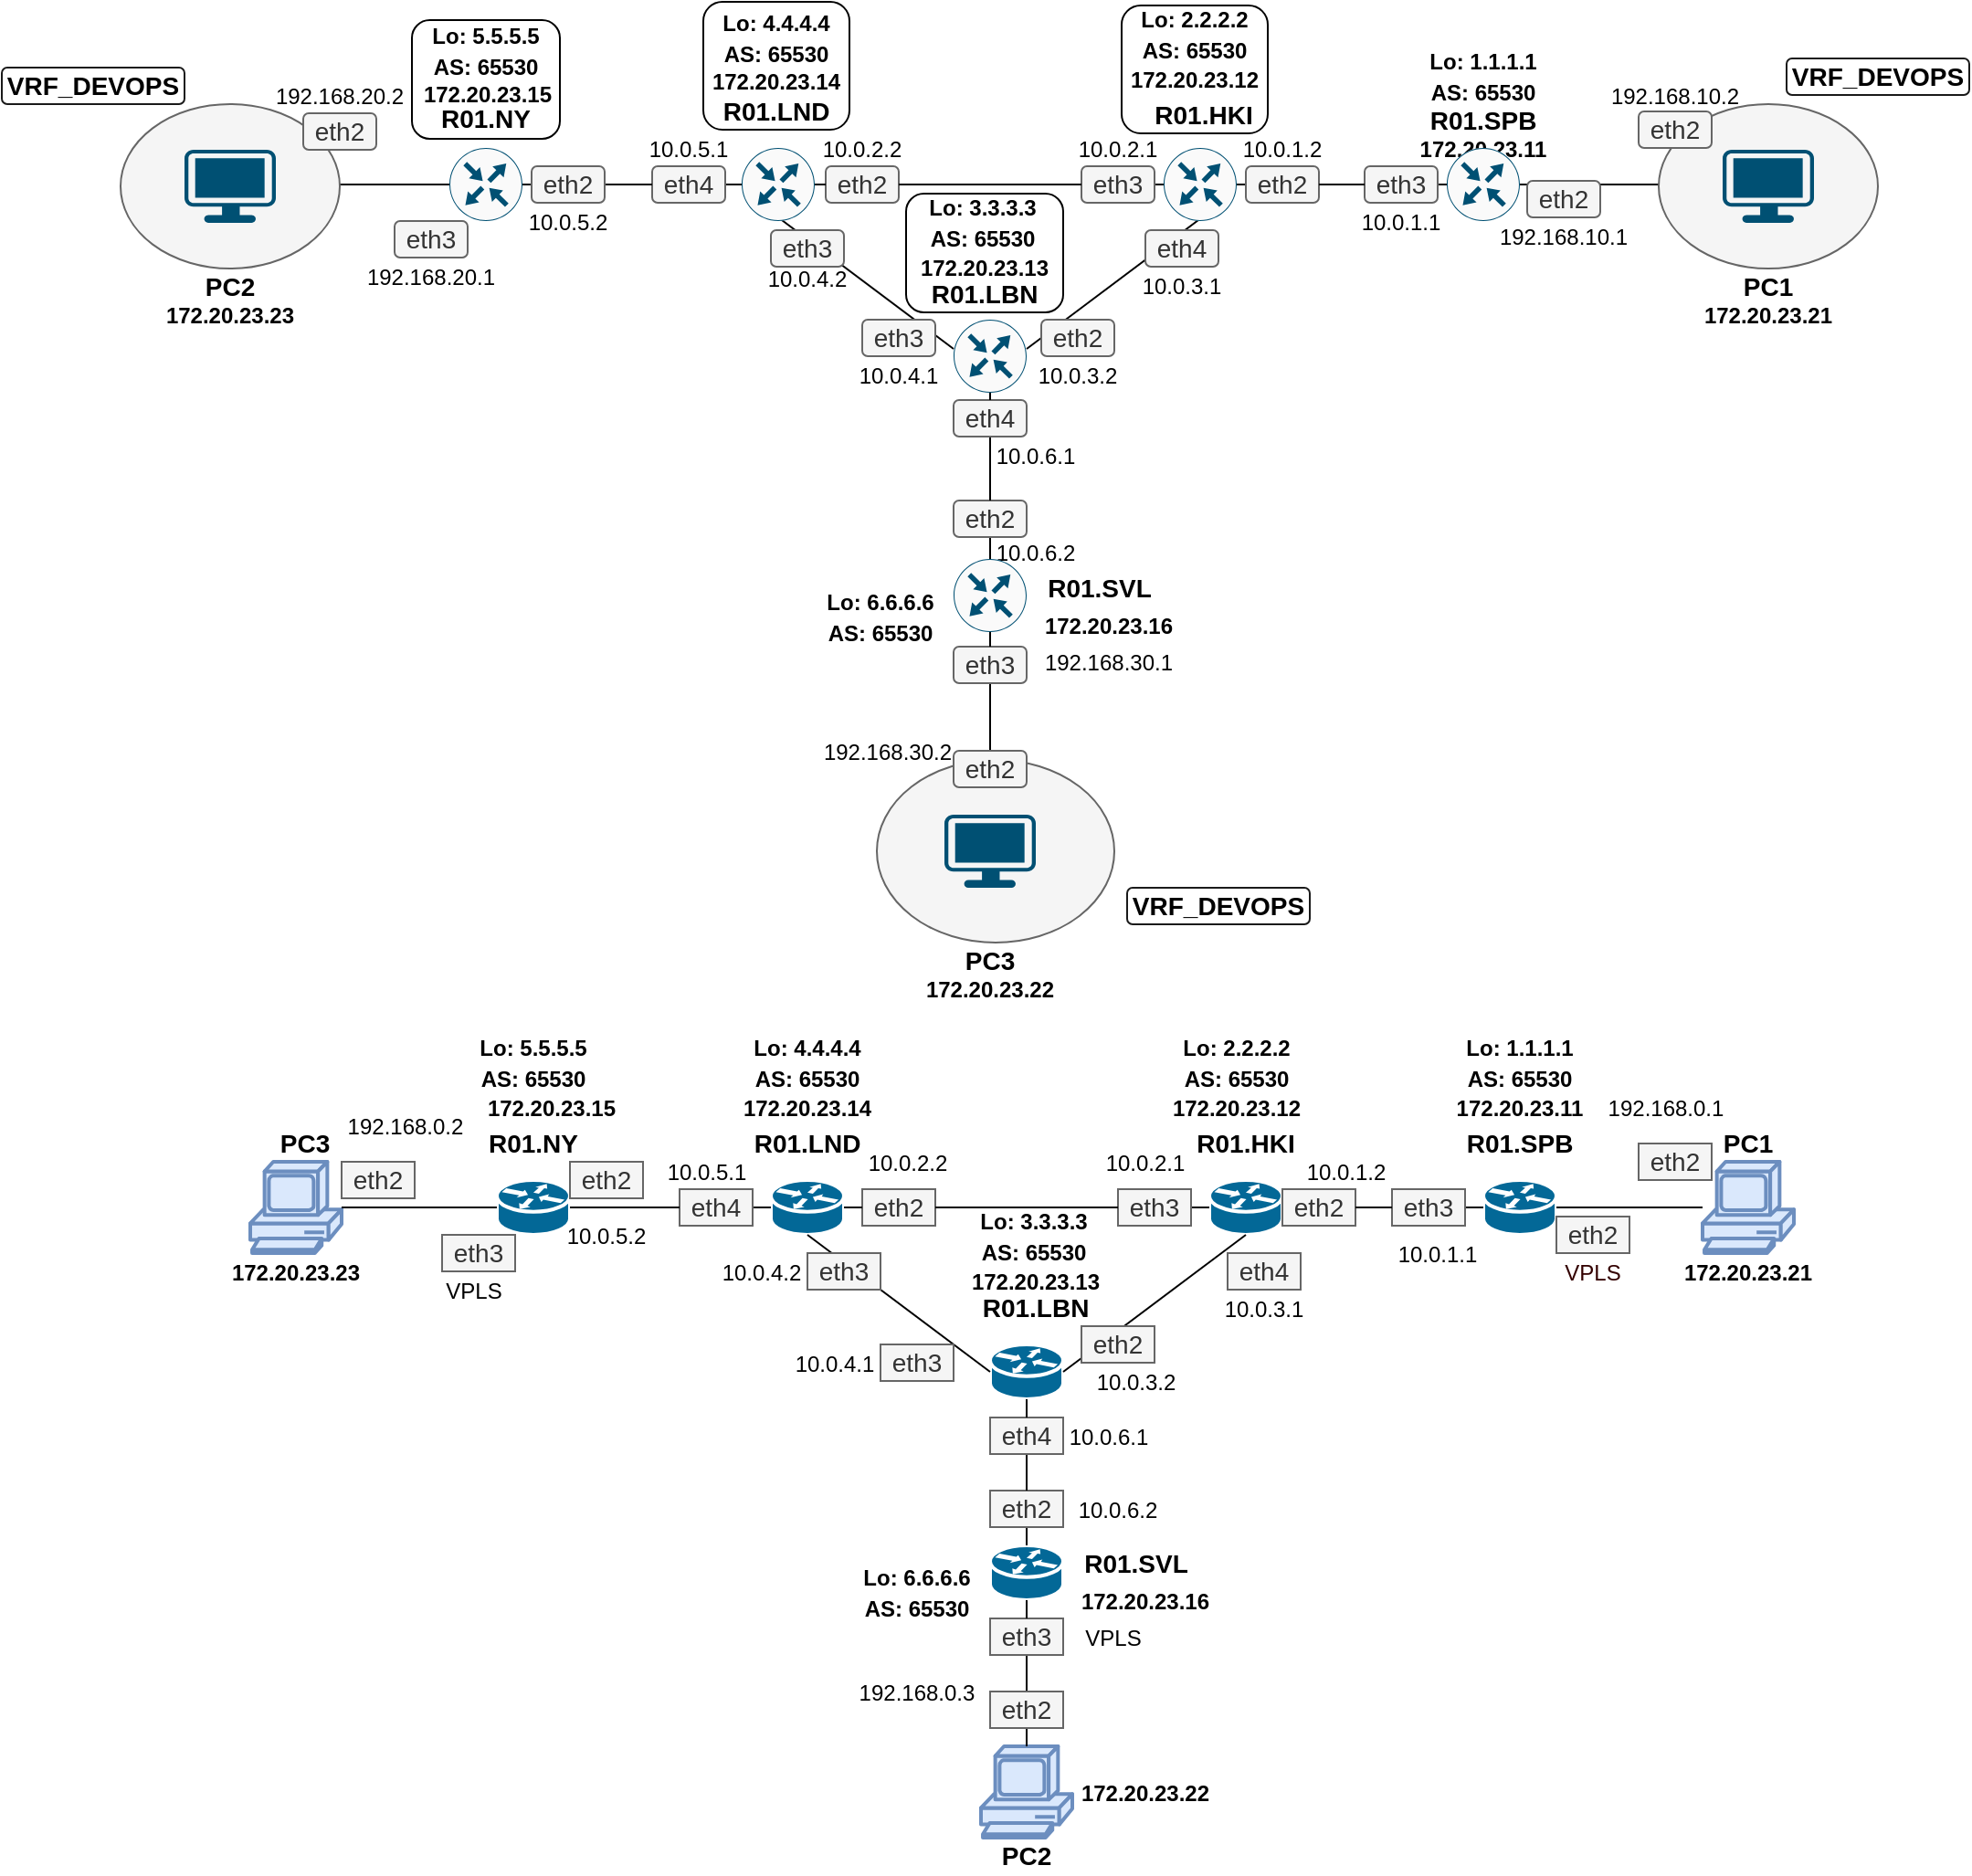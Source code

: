 <mxfile version="20.8.3" type="github">
  <diagram id="sLZio3Ym5K4k4ha5mkxw" name="Страница 1">
    <mxGraphModel dx="1732" dy="492" grid="1" gridSize="10" guides="1" tooltips="1" connect="1" arrows="1" fold="1" page="1" pageScale="1" pageWidth="827" pageHeight="1169" math="0" shadow="0">
      <root>
        <mxCell id="0" />
        <mxCell id="1" parent="0" />
        <mxCell id="LaUAwsaN8R62iMyhsoGU-19" value="" style="endArrow=none;html=1;rounded=0;fontSize=14;entryX=0;entryY=0.5;entryDx=0;entryDy=0;entryPerimeter=0;" parent="1" edge="1">
          <mxGeometry width="50" height="50" relative="1" as="geometry">
            <mxPoint x="80.0" y="255" as="sourcePoint" />
            <mxPoint x="160" y="255" as="targetPoint" />
          </mxGeometry>
        </mxCell>
        <mxCell id="av7ua0j_1sHqPHWY3UU7-22" value="" style="endArrow=none;html=1;rounded=0;fontSize=14;exitX=1;exitY=0.5;exitDx=0;exitDy=0;exitPerimeter=0;" edge="1" parent="1">
          <mxGeometry width="50" height="50" relative="1" as="geometry">
            <mxPoint x="582" y="255" as="sourcePoint" />
            <mxPoint x="592" y="255" as="targetPoint" />
          </mxGeometry>
        </mxCell>
        <mxCell id="LaUAwsaN8R62iMyhsoGU-28" value="" style="ellipse;whiteSpace=wrap;html=1;fontSize=14;fillColor=#F5F5F5;fontColor=#333333;strokeColor=#666666;rounded=0;" parent="1" vertex="1">
          <mxGeometry x="-26" y="211" width="120" height="90" as="geometry" />
        </mxCell>
        <mxCell id="LaUAwsaN8R62iMyhsoGU-29" value="" style="ellipse;whiteSpace=wrap;html=1;fontSize=14;fillColor=#f5f5f5;fontColor=#333333;strokeColor=#666666;rounded=0;" parent="1" vertex="1">
          <mxGeometry x="388" y="570" width="130" height="100" as="geometry" />
        </mxCell>
        <mxCell id="LaUAwsaN8R62iMyhsoGU-25" value="" style="endArrow=none;html=1;rounded=0;fontSize=14;exitX=1;exitY=0.5;exitDx=0;exitDy=0;exitPerimeter=0;" parent="1" edge="1">
          <mxGeometry width="50" height="50" relative="1" as="geometry">
            <mxPoint x="740" y="255" as="sourcePoint" />
            <mxPoint x="820" y="255" as="targetPoint" />
          </mxGeometry>
        </mxCell>
        <mxCell id="LaUAwsaN8R62iMyhsoGU-30" value="" style="ellipse;whiteSpace=wrap;html=1;fontSize=14;fillColor=#f5f5f5;fontColor=#333333;strokeColor=#666666;rounded=0;" parent="1" vertex="1">
          <mxGeometry x="816" y="211" width="120" height="90" as="geometry" />
        </mxCell>
        <mxCell id="LaUAwsaN8R62iMyhsoGU-10" value="&lt;b&gt;&lt;font style=&quot;font-size: 14px;&quot;&gt;PC1&lt;/font&gt;&lt;/b&gt;" style="text;html=1;strokeColor=none;fillColor=none;align=center;verticalAlign=middle;whiteSpace=wrap;rounded=0;" parent="1" vertex="1">
          <mxGeometry x="856" y="301" width="40" height="20" as="geometry" />
        </mxCell>
        <mxCell id="LaUAwsaN8R62iMyhsoGU-11" value="&lt;b&gt;&lt;font style=&quot;font-size: 14px;&quot;&gt;PC2&lt;/font&gt;&lt;/b&gt;" style="text;html=1;strokeColor=none;fillColor=none;align=center;verticalAlign=middle;whiteSpace=wrap;rounded=0;" parent="1" vertex="1">
          <mxGeometry x="14" y="301" width="40" height="20" as="geometry" />
        </mxCell>
        <mxCell id="LaUAwsaN8R62iMyhsoGU-12" value="&lt;b&gt;&lt;font style=&quot;font-size: 14px;&quot;&gt;PC3&lt;/font&gt;&lt;/b&gt;" style="text;html=1;strokeColor=none;fillColor=none;align=center;verticalAlign=middle;whiteSpace=wrap;rounded=0;" parent="1" vertex="1">
          <mxGeometry x="430" y="670" width="40" height="20" as="geometry" />
        </mxCell>
        <mxCell id="LaUAwsaN8R62iMyhsoGU-13" value="&lt;b&gt;&lt;font style=&quot;font-size: 14px;&quot;&gt;R01.SPB&lt;/font&gt;&lt;/b&gt;" style="text;html=1;strokeColor=none;fillColor=none;align=center;verticalAlign=middle;whiteSpace=wrap;rounded=0;" parent="1" vertex="1">
          <mxGeometry x="690" y="210" width="60" height="20" as="geometry" />
        </mxCell>
        <mxCell id="LaUAwsaN8R62iMyhsoGU-16" value="&lt;b&gt;&lt;font style=&quot;font-size: 14px;&quot;&gt;R01.SVL&lt;/font&gt;&lt;/b&gt;" style="text;html=1;strokeColor=none;fillColor=none;align=center;verticalAlign=middle;whiteSpace=wrap;rounded=0;" parent="1" vertex="1">
          <mxGeometry x="480" y="466" width="60" height="20" as="geometry" />
        </mxCell>
        <mxCell id="LaUAwsaN8R62iMyhsoGU-20" value="" style="endArrow=none;html=1;rounded=0;fontSize=14;exitX=1;exitY=0.5;exitDx=0;exitDy=0;exitPerimeter=0;startArrow=none;" parent="1" source="LaUAwsaN8R62iMyhsoGU-55" target="av7ua0j_1sHqPHWY3UU7-17" edge="1">
          <mxGeometry width="50" height="50" relative="1" as="geometry">
            <mxPoint x="180" y="300" as="sourcePoint" />
            <mxPoint x="310" y="255" as="targetPoint" />
          </mxGeometry>
        </mxCell>
        <mxCell id="LaUAwsaN8R62iMyhsoGU-21" value="" style="endArrow=none;html=1;rounded=0;fontSize=14;exitX=1;exitY=0.5;exitDx=0;exitDy=0;exitPerimeter=0;startArrow=none;" parent="1" source="LaUAwsaN8R62iMyhsoGU-48" edge="1">
          <mxGeometry width="50" height="50" relative="1" as="geometry">
            <mxPoint x="240" y="265" as="sourcePoint" />
            <mxPoint x="550" y="255" as="targetPoint" />
          </mxGeometry>
        </mxCell>
        <mxCell id="LaUAwsaN8R62iMyhsoGU-22" value="" style="endArrow=none;html=1;rounded=0;fontSize=14;exitX=0;exitY=0.5;exitDx=0;exitDy=0;exitPerimeter=0;entryX=0.5;entryY=1;entryDx=0;entryDy=0;entryPerimeter=0;" parent="1" edge="1">
          <mxGeometry width="50" height="50" relative="1" as="geometry">
            <mxPoint x="430" y="345" as="sourcePoint" />
            <mxPoint x="330" y="270" as="targetPoint" />
          </mxGeometry>
        </mxCell>
        <mxCell id="LaUAwsaN8R62iMyhsoGU-23" value="" style="endArrow=none;html=1;rounded=0;fontSize=14;exitX=1;exitY=0.5;exitDx=0;exitDy=0;exitPerimeter=0;entryX=0.5;entryY=1;entryDx=0;entryDy=0;entryPerimeter=0;" parent="1" edge="1">
          <mxGeometry width="50" height="50" relative="1" as="geometry">
            <mxPoint x="470" y="345" as="sourcePoint" />
            <mxPoint x="570" y="270" as="targetPoint" />
          </mxGeometry>
        </mxCell>
        <mxCell id="LaUAwsaN8R62iMyhsoGU-24" value="" style="endArrow=none;html=1;rounded=0;fontSize=14;exitX=1;exitY=0.5;exitDx=0;exitDy=0;exitPerimeter=0;entryX=0;entryY=0.5;entryDx=0;entryDy=0;entryPerimeter=0;startArrow=none;" parent="1" source="LaUAwsaN8R62iMyhsoGU-51" edge="1">
          <mxGeometry width="50" height="50" relative="1" as="geometry">
            <mxPoint x="270" y="295" as="sourcePoint" />
            <mxPoint x="700" y="255" as="targetPoint" />
          </mxGeometry>
        </mxCell>
        <mxCell id="LaUAwsaN8R62iMyhsoGU-26" value="" style="endArrow=none;html=1;rounded=0;fontSize=14;exitX=0.5;exitY=1;exitDx=0;exitDy=0;exitPerimeter=0;entryX=0.5;entryY=0;entryDx=0;entryDy=0;entryPerimeter=0;startArrow=none;" parent="1" source="LaUAwsaN8R62iMyhsoGU-42" edge="1">
          <mxGeometry width="50" height="50" relative="1" as="geometry">
            <mxPoint x="610" y="296" as="sourcePoint" />
            <mxPoint x="450" y="461" as="targetPoint" />
          </mxGeometry>
        </mxCell>
        <mxCell id="LaUAwsaN8R62iMyhsoGU-27" value="" style="endArrow=none;html=1;rounded=0;fontSize=14;exitX=0.5;exitY=1;exitDx=0;exitDy=0;exitPerimeter=0;entryX=0.5;entryY=0;entryDx=0;entryDy=0;entryPerimeter=0;startArrow=none;" parent="1" source="LaUAwsaN8R62iMyhsoGU-53" edge="1">
          <mxGeometry width="50" height="50" relative="1" as="geometry">
            <mxPoint x="620" y="311" as="sourcePoint" />
            <mxPoint x="450" y="576" as="targetPoint" />
          </mxGeometry>
        </mxCell>
        <mxCell id="LaUAwsaN8R62iMyhsoGU-32" value="&lt;span style=&quot;font-size: 14px;&quot;&gt;&lt;b&gt;VRF_DEVOPS&lt;/b&gt;&lt;/span&gt;" style="text;html=1;strokeColor=#1A1A1A;fillColor=none;align=center;verticalAlign=middle;whiteSpace=wrap;rounded=1;perimeterSpacing=0;" parent="1" vertex="1">
          <mxGeometry x="525" y="640" width="100" height="20" as="geometry" />
        </mxCell>
        <mxCell id="LaUAwsaN8R62iMyhsoGU-34" value="eth2" style="text;html=1;strokeColor=#666666;fillColor=#f5f5f5;align=center;verticalAlign=middle;whiteSpace=wrap;rounded=1;fontSize=14;fontColor=#333333;" parent="1" vertex="1">
          <mxGeometry x="74" y="216" width="40" height="20" as="geometry" />
        </mxCell>
        <mxCell id="LaUAwsaN8R62iMyhsoGU-35" value="eth2" style="text;html=1;strokeColor=#666666;fillColor=#f5f5f5;align=center;verticalAlign=middle;whiteSpace=wrap;rounded=1;fontSize=14;fontColor=#333333;" parent="1" vertex="1">
          <mxGeometry x="430" y="565" width="40" height="20" as="geometry" />
        </mxCell>
        <mxCell id="LaUAwsaN8R62iMyhsoGU-36" value="eth2" style="text;html=1;strokeColor=#666666;fillColor=#f5f5f5;align=center;verticalAlign=middle;whiteSpace=wrap;rounded=1;fontSize=14;fontColor=#333333;" parent="1" vertex="1">
          <mxGeometry x="805" y="215" width="40" height="20" as="geometry" />
        </mxCell>
        <mxCell id="LaUAwsaN8R62iMyhsoGU-38" value="eth2" style="text;html=1;strokeColor=#666666;fillColor=#f5f5f5;align=center;verticalAlign=middle;whiteSpace=wrap;rounded=1;fontSize=14;fontColor=#333333;" parent="1" vertex="1">
          <mxGeometry x="744" y="253" width="40" height="20" as="geometry" />
        </mxCell>
        <mxCell id="LaUAwsaN8R62iMyhsoGU-39" value="eth2" style="text;html=1;strokeColor=#666666;fillColor=#f5f5f5;align=center;verticalAlign=middle;whiteSpace=wrap;rounded=1;fontSize=14;fontColor=#333333;" parent="1" vertex="1">
          <mxGeometry x="478" y="329" width="40" height="20" as="geometry" />
        </mxCell>
        <mxCell id="LaUAwsaN8R62iMyhsoGU-40" value="eth3" style="text;html=1;strokeColor=#666666;fillColor=#f5f5f5;align=center;verticalAlign=middle;whiteSpace=wrap;rounded=1;fontSize=14;fontColor=#333333;" parent="1" vertex="1">
          <mxGeometry x="124" y="275" width="40" height="20" as="geometry" />
        </mxCell>
        <mxCell id="LaUAwsaN8R62iMyhsoGU-41" value="eth3" style="text;html=1;strokeColor=#666666;fillColor=#f5f5f5;align=center;verticalAlign=middle;whiteSpace=wrap;rounded=1;fontSize=14;fontColor=#333333;" parent="1" vertex="1">
          <mxGeometry x="330" y="280" width="40" height="20" as="geometry" />
        </mxCell>
        <mxCell id="LaUAwsaN8R62iMyhsoGU-42" value="eth2" style="text;html=1;strokeColor=#666666;fillColor=#f5f5f5;align=center;verticalAlign=middle;whiteSpace=wrap;rounded=1;fontSize=14;fontColor=#333333;" parent="1" vertex="1">
          <mxGeometry x="430" y="428" width="40" height="20" as="geometry" />
        </mxCell>
        <mxCell id="LaUAwsaN8R62iMyhsoGU-43" value="" style="endArrow=none;html=1;rounded=0;fontSize=14;exitX=0.5;exitY=1;exitDx=0;exitDy=0;exitPerimeter=0;entryX=0.5;entryY=0;entryDx=0;entryDy=0;entryPerimeter=0;startArrow=none;" parent="1" source="LaUAwsaN8R62iMyhsoGU-57" target="LaUAwsaN8R62iMyhsoGU-42" edge="1">
          <mxGeometry width="50" height="50" relative="1" as="geometry">
            <mxPoint x="450" y="360" as="sourcePoint" />
            <mxPoint x="450" y="440" as="targetPoint" />
          </mxGeometry>
        </mxCell>
        <mxCell id="LaUAwsaN8R62iMyhsoGU-44" value="eth2" style="text;html=1;strokeColor=#666666;fillColor=#f5f5f5;align=center;verticalAlign=middle;whiteSpace=wrap;rounded=1;fontSize=14;fontColor=#333333;" parent="1" vertex="1">
          <mxGeometry x="590" y="245" width="40" height="20" as="geometry" />
        </mxCell>
        <mxCell id="LaUAwsaN8R62iMyhsoGU-45" value="" style="endArrow=none;html=1;rounded=0;fontSize=14;exitX=1;exitY=0.5;exitDx=0;exitDy=0;exitPerimeter=0;entryX=0;entryY=0.5;entryDx=0;entryDy=0;entryPerimeter=0;" parent="1" target="LaUAwsaN8R62iMyhsoGU-44" edge="1">
          <mxGeometry width="50" height="50" relative="1" as="geometry">
            <mxPoint x="590" y="255" as="sourcePoint" />
            <mxPoint x="670" y="255" as="targetPoint" />
          </mxGeometry>
        </mxCell>
        <mxCell id="LaUAwsaN8R62iMyhsoGU-46" value="eth2" style="text;html=1;strokeColor=#666666;fillColor=#f5f5f5;align=center;verticalAlign=middle;whiteSpace=wrap;rounded=1;fontSize=14;fontColor=#333333;" parent="1" vertex="1">
          <mxGeometry x="360" y="245" width="40" height="20" as="geometry" />
        </mxCell>
        <mxCell id="LaUAwsaN8R62iMyhsoGU-47" value="" style="endArrow=none;html=1;rounded=0;fontSize=14;exitX=1;exitY=0.5;exitDx=0;exitDy=0;exitPerimeter=0;" parent="1" target="LaUAwsaN8R62iMyhsoGU-46" edge="1">
          <mxGeometry width="50" height="50" relative="1" as="geometry">
            <mxPoint x="350" y="255" as="sourcePoint" />
            <mxPoint x="550" y="255" as="targetPoint" />
          </mxGeometry>
        </mxCell>
        <mxCell id="LaUAwsaN8R62iMyhsoGU-48" value="eth3" style="text;html=1;strokeColor=#666666;fillColor=#f5f5f5;align=center;verticalAlign=middle;whiteSpace=wrap;rounded=1;fontSize=14;fontColor=#333333;" parent="1" vertex="1">
          <mxGeometry x="500" y="245" width="40" height="20" as="geometry" />
        </mxCell>
        <mxCell id="LaUAwsaN8R62iMyhsoGU-49" value="" style="endArrow=none;html=1;rounded=0;fontSize=14;exitX=1;exitY=0.5;exitDx=0;exitDy=0;exitPerimeter=0;startArrow=none;" parent="1" source="LaUAwsaN8R62iMyhsoGU-46" target="LaUAwsaN8R62iMyhsoGU-48" edge="1">
          <mxGeometry width="50" height="50" relative="1" as="geometry">
            <mxPoint x="400" y="255" as="sourcePoint" />
            <mxPoint x="550" y="255" as="targetPoint" />
          </mxGeometry>
        </mxCell>
        <mxCell id="LaUAwsaN8R62iMyhsoGU-50" value="eth3" style="text;html=1;strokeColor=#666666;fillColor=#f5f5f5;align=center;verticalAlign=middle;whiteSpace=wrap;rounded=1;fontSize=14;fontColor=#333333;" parent="1" vertex="1">
          <mxGeometry x="380" y="329" width="40" height="20" as="geometry" />
        </mxCell>
        <mxCell id="LaUAwsaN8R62iMyhsoGU-51" value="eth3" style="text;html=1;strokeColor=#666666;fillColor=#f5f5f5;align=center;verticalAlign=middle;whiteSpace=wrap;rounded=1;fontSize=14;fontColor=#333333;" parent="1" vertex="1">
          <mxGeometry x="655" y="245" width="40" height="20" as="geometry" />
        </mxCell>
        <mxCell id="LaUAwsaN8R62iMyhsoGU-52" value="" style="endArrow=none;html=1;rounded=0;fontSize=14;exitX=1;exitY=0.5;exitDx=0;exitDy=0;exitPerimeter=0;entryX=0;entryY=0.5;entryDx=0;entryDy=0;entryPerimeter=0;startArrow=none;" parent="1" source="LaUAwsaN8R62iMyhsoGU-44" target="LaUAwsaN8R62iMyhsoGU-51" edge="1">
          <mxGeometry width="50" height="50" relative="1" as="geometry">
            <mxPoint x="630" y="255" as="sourcePoint" />
            <mxPoint x="700" y="255" as="targetPoint" />
          </mxGeometry>
        </mxCell>
        <mxCell id="LaUAwsaN8R62iMyhsoGU-53" value="eth3" style="text;html=1;strokeColor=#666666;fillColor=#f5f5f5;align=center;verticalAlign=middle;whiteSpace=wrap;rounded=1;fontSize=14;fontColor=#333333;" parent="1" vertex="1">
          <mxGeometry x="430" y="508" width="40" height="20" as="geometry" />
        </mxCell>
        <mxCell id="LaUAwsaN8R62iMyhsoGU-54" value="" style="endArrow=none;html=1;rounded=0;fontSize=14;exitX=0.5;exitY=1;exitDx=0;exitDy=0;exitPerimeter=0;entryX=0.5;entryY=0;entryDx=0;entryDy=0;entryPerimeter=0;" parent="1" target="LaUAwsaN8R62iMyhsoGU-53" edge="1">
          <mxGeometry width="50" height="50" relative="1" as="geometry">
            <mxPoint x="450" y="496" as="sourcePoint" />
            <mxPoint x="450" y="576" as="targetPoint" />
          </mxGeometry>
        </mxCell>
        <mxCell id="LaUAwsaN8R62iMyhsoGU-55" value="eth4" style="text;html=1;strokeColor=#666666;fillColor=#f5f5f5;align=center;verticalAlign=middle;whiteSpace=wrap;rounded=1;fontSize=14;fontColor=#333333;" parent="1" vertex="1">
          <mxGeometry x="265" y="245" width="40" height="20" as="geometry" />
        </mxCell>
        <mxCell id="LaUAwsaN8R62iMyhsoGU-56" value="" style="endArrow=none;html=1;rounded=0;fontSize=14;exitX=1;exitY=0.5;exitDx=0;exitDy=0;exitPerimeter=0;entryX=0;entryY=0.5;entryDx=0;entryDy=0;entryPerimeter=0;startArrow=none;" parent="1" source="LaUAwsaN8R62iMyhsoGU-37" target="LaUAwsaN8R62iMyhsoGU-55" edge="1">
          <mxGeometry width="50" height="50" relative="1" as="geometry">
            <mxPoint x="200" y="255" as="sourcePoint" />
            <mxPoint x="310" y="255" as="targetPoint" />
          </mxGeometry>
        </mxCell>
        <mxCell id="LaUAwsaN8R62iMyhsoGU-57" value="eth4" style="text;html=1;strokeColor=#666666;fillColor=#f5f5f5;align=center;verticalAlign=middle;whiteSpace=wrap;rounded=1;fontSize=14;fontColor=#333333;" parent="1" vertex="1">
          <mxGeometry x="430" y="373" width="40" height="20" as="geometry" />
        </mxCell>
        <mxCell id="LaUAwsaN8R62iMyhsoGU-58" value="" style="endArrow=none;html=1;rounded=0;fontSize=14;exitX=0.5;exitY=1;exitDx=0;exitDy=0;exitPerimeter=0;entryX=0.5;entryY=0;entryDx=0;entryDy=0;entryPerimeter=0;" parent="1" target="LaUAwsaN8R62iMyhsoGU-57" edge="1">
          <mxGeometry width="50" height="50" relative="1" as="geometry">
            <mxPoint x="450" y="360" as="sourcePoint" />
            <mxPoint x="450" y="410" as="targetPoint" />
          </mxGeometry>
        </mxCell>
        <mxCell id="LaUAwsaN8R62iMyhsoGU-59" value="eth4" style="text;html=1;strokeColor=#666666;fillColor=#f5f5f5;align=center;verticalAlign=middle;whiteSpace=wrap;rounded=1;fontSize=14;fontColor=#333333;" parent="1" vertex="1">
          <mxGeometry x="535" y="280" width="40" height="20" as="geometry" />
        </mxCell>
        <mxCell id="LaUAwsaN8R62iMyhsoGU-60" value="&lt;font style=&quot;font-size: 12px;&quot;&gt;&lt;b&gt;172.20.23.21&lt;/b&gt;&lt;/font&gt;" style="text;html=1;strokeColor=none;fillColor=none;align=center;verticalAlign=middle;whiteSpace=wrap;rounded=0;fontSize=14;" parent="1" vertex="1">
          <mxGeometry x="836" y="316" width="80" height="20" as="geometry" />
        </mxCell>
        <mxCell id="LaUAwsaN8R62iMyhsoGU-61" value="&lt;font style=&quot;font-size: 12px;&quot;&gt;&lt;b&gt;172.20.23.22&lt;/b&gt;&lt;/font&gt;" style="text;html=1;strokeColor=none;fillColor=none;align=center;verticalAlign=middle;whiteSpace=wrap;rounded=0;fontSize=14;" parent="1" vertex="1">
          <mxGeometry x="410" y="685" width="80" height="20" as="geometry" />
        </mxCell>
        <mxCell id="LaUAwsaN8R62iMyhsoGU-62" value="&lt;font style=&quot;font-size: 12px;&quot;&gt;&lt;b&gt;172.20.23.23&lt;/b&gt;&lt;/font&gt;" style="text;html=1;strokeColor=none;fillColor=none;align=center;verticalAlign=middle;whiteSpace=wrap;rounded=0;fontSize=14;" parent="1" vertex="1">
          <mxGeometry x="-6" y="316" width="80" height="20" as="geometry" />
        </mxCell>
        <mxCell id="LaUAwsaN8R62iMyhsoGU-63" value="&lt;font style=&quot;font-size: 12px;&quot;&gt;192.168.30.2&lt;/font&gt;" style="text;html=1;strokeColor=none;fillColor=none;align=center;verticalAlign=middle;whiteSpace=wrap;rounded=0;fontSize=14;" parent="1" vertex="1">
          <mxGeometry x="354" y="555" width="80" height="20" as="geometry" />
        </mxCell>
        <mxCell id="LaUAwsaN8R62iMyhsoGU-64" value="&lt;font style=&quot;font-size: 12px;&quot;&gt;192.168.30.1&lt;/font&gt;" style="text;html=1;strokeColor=none;fillColor=none;align=center;verticalAlign=middle;whiteSpace=wrap;rounded=0;fontSize=14;" parent="1" vertex="1">
          <mxGeometry x="475" y="506" width="80" height="20" as="geometry" />
        </mxCell>
        <mxCell id="LaUAwsaN8R62iMyhsoGU-65" value="&lt;font style=&quot;font-size: 12px;&quot;&gt;192.168.20.2&lt;/font&gt;" style="text;html=1;strokeColor=none;fillColor=none;align=center;verticalAlign=middle;whiteSpace=wrap;rounded=0;fontSize=14;" parent="1" vertex="1">
          <mxGeometry x="54" y="196" width="80" height="20" as="geometry" />
        </mxCell>
        <mxCell id="LaUAwsaN8R62iMyhsoGU-66" value="&lt;font style=&quot;font-size: 12px;&quot;&gt;192.168.20.1&lt;/font&gt;" style="text;html=1;strokeColor=none;fillColor=none;align=center;verticalAlign=middle;whiteSpace=wrap;rounded=0;fontSize=14;" parent="1" vertex="1">
          <mxGeometry x="104" y="295" width="80" height="20" as="geometry" />
        </mxCell>
        <mxCell id="LaUAwsaN8R62iMyhsoGU-67" value="&lt;font style=&quot;font-size: 12px;&quot;&gt;192.168.10.2&lt;/font&gt;" style="text;html=1;strokeColor=none;fillColor=none;align=center;verticalAlign=middle;whiteSpace=wrap;rounded=0;fontSize=14;" parent="1" vertex="1">
          <mxGeometry x="785" y="196" width="80" height="20" as="geometry" />
        </mxCell>
        <mxCell id="LaUAwsaN8R62iMyhsoGU-68" value="&lt;font style=&quot;font-size: 12px;&quot;&gt;192.168.10.1&lt;/font&gt;" style="text;html=1;strokeColor=none;fillColor=none;align=center;verticalAlign=middle;whiteSpace=wrap;rounded=0;fontSize=14;" parent="1" vertex="1">
          <mxGeometry x="724" y="273" width="80" height="20" as="geometry" />
        </mxCell>
        <mxCell id="LaUAwsaN8R62iMyhsoGU-69" value="&lt;font style=&quot;font-size: 12px;&quot;&gt;10.0.1.1&lt;/font&gt;" style="text;html=1;strokeColor=none;fillColor=none;align=center;verticalAlign=middle;whiteSpace=wrap;rounded=0;fontSize=14;" parent="1" vertex="1">
          <mxGeometry x="650" y="265" width="50" height="20" as="geometry" />
        </mxCell>
        <mxCell id="LaUAwsaN8R62iMyhsoGU-70" value="&lt;font style=&quot;font-size: 12px;&quot;&gt;10.0.1.2&lt;/font&gt;" style="text;html=1;strokeColor=none;fillColor=none;align=center;verticalAlign=middle;whiteSpace=wrap;rounded=0;fontSize=14;" parent="1" vertex="1">
          <mxGeometry x="585" y="225" width="50" height="20" as="geometry" />
        </mxCell>
        <mxCell id="LaUAwsaN8R62iMyhsoGU-71" value="&lt;font style=&quot;font-size: 12px;&quot;&gt;10.0.3.1&lt;/font&gt;" style="text;html=1;strokeColor=none;fillColor=none;align=center;verticalAlign=middle;whiteSpace=wrap;rounded=0;fontSize=14;" parent="1" vertex="1">
          <mxGeometry x="530" y="300" width="50" height="20" as="geometry" />
        </mxCell>
        <mxCell id="LaUAwsaN8R62iMyhsoGU-72" value="&lt;font style=&quot;font-size: 12px;&quot;&gt;10.0.2.1&lt;/font&gt;" style="text;html=1;strokeColor=none;fillColor=none;align=center;verticalAlign=middle;whiteSpace=wrap;rounded=0;fontSize=14;" parent="1" vertex="1">
          <mxGeometry x="495" y="225" width="50" height="20" as="geometry" />
        </mxCell>
        <mxCell id="LaUAwsaN8R62iMyhsoGU-73" value="&lt;font style=&quot;font-size: 12px;&quot;&gt;10.0.3.2&lt;/font&gt;" style="text;html=1;strokeColor=none;fillColor=none;align=center;verticalAlign=middle;whiteSpace=wrap;rounded=0;fontSize=14;" parent="1" vertex="1">
          <mxGeometry x="473" y="349" width="50" height="20" as="geometry" />
        </mxCell>
        <mxCell id="LaUAwsaN8R62iMyhsoGU-74" value="&lt;font style=&quot;font-size: 12px;&quot;&gt;10.0.2.2&lt;/font&gt;" style="text;html=1;strokeColor=none;fillColor=none;align=center;verticalAlign=middle;whiteSpace=wrap;rounded=0;fontSize=14;" parent="1" vertex="1">
          <mxGeometry x="355" y="225" width="50" height="20" as="geometry" />
        </mxCell>
        <mxCell id="LaUAwsaN8R62iMyhsoGU-75" value="&lt;font style=&quot;font-size: 12px;&quot;&gt;10.0.6.2&lt;/font&gt;" style="text;html=1;strokeColor=none;fillColor=none;align=center;verticalAlign=middle;whiteSpace=wrap;rounded=0;fontSize=14;" parent="1" vertex="1">
          <mxGeometry x="450" y="446" width="50" height="20" as="geometry" />
        </mxCell>
        <mxCell id="LaUAwsaN8R62iMyhsoGU-76" value="&lt;font style=&quot;font-size: 12px;&quot;&gt;10.0.6.1&lt;/font&gt;" style="text;html=1;strokeColor=none;fillColor=none;align=center;verticalAlign=middle;whiteSpace=wrap;rounded=0;fontSize=14;" parent="1" vertex="1">
          <mxGeometry x="450" y="393" width="50" height="20" as="geometry" />
        </mxCell>
        <mxCell id="LaUAwsaN8R62iMyhsoGU-77" value="&lt;font style=&quot;font-size: 12px;&quot;&gt;10.0.4.1&lt;/font&gt;" style="text;html=1;strokeColor=none;fillColor=none;align=center;verticalAlign=middle;whiteSpace=wrap;rounded=0;fontSize=14;" parent="1" vertex="1">
          <mxGeometry x="375" y="349" width="50" height="20" as="geometry" />
        </mxCell>
        <mxCell id="LaUAwsaN8R62iMyhsoGU-78" value="&lt;font style=&quot;font-size: 12px;&quot;&gt;10.0.4.2&lt;/font&gt;" style="text;html=1;strokeColor=none;fillColor=none;align=center;verticalAlign=middle;whiteSpace=wrap;rounded=0;fontSize=14;" parent="1" vertex="1">
          <mxGeometry x="325" y="296" width="50" height="20" as="geometry" />
        </mxCell>
        <mxCell id="LaUAwsaN8R62iMyhsoGU-79" value="&lt;font style=&quot;font-size: 12px;&quot;&gt;10.0.5.2&lt;/font&gt;" style="text;html=1;strokeColor=none;fillColor=none;align=center;verticalAlign=middle;whiteSpace=wrap;rounded=0;fontSize=14;" parent="1" vertex="1">
          <mxGeometry x="194" y="265" width="50" height="20" as="geometry" />
        </mxCell>
        <mxCell id="LaUAwsaN8R62iMyhsoGU-80" value="&lt;font style=&quot;font-size: 12px;&quot;&gt;10.0.5.1&lt;/font&gt;" style="text;html=1;strokeColor=none;fillColor=none;align=center;verticalAlign=middle;whiteSpace=wrap;rounded=0;fontSize=14;" parent="1" vertex="1">
          <mxGeometry x="260" y="225" width="50" height="20" as="geometry" />
        </mxCell>
        <mxCell id="LaUAwsaN8R62iMyhsoGU-81" value="&lt;font style=&quot;font-size: 12px;&quot;&gt;&lt;b&gt;172.20.23.16&lt;/b&gt;&lt;/font&gt;" style="text;html=1;strokeColor=none;fillColor=none;align=center;verticalAlign=middle;whiteSpace=wrap;rounded=0;fontSize=14;" parent="1" vertex="1">
          <mxGeometry x="475" y="486" width="80" height="20" as="geometry" />
        </mxCell>
        <mxCell id="LaUAwsaN8R62iMyhsoGU-82" value="&lt;font style=&quot;font-size: 12px;&quot;&gt;&lt;b&gt;172.20.23.11&lt;/b&gt;&lt;/font&gt;" style="text;html=1;strokeColor=none;fillColor=none;align=center;verticalAlign=middle;whiteSpace=wrap;rounded=0;fontSize=14;" parent="1" vertex="1">
          <mxGeometry x="680" y="225" width="80" height="20" as="geometry" />
        </mxCell>
        <mxCell id="LaUAwsaN8R62iMyhsoGU-87" value="&lt;span style=&quot;font-size: 12px;&quot;&gt;&lt;b&gt;Lo: 6.6.6.6&lt;br&gt;AS: 65530&lt;br&gt;&lt;/b&gt;&lt;/span&gt;" style="text;html=1;strokeColor=none;fillColor=none;align=center;verticalAlign=middle;whiteSpace=wrap;rounded=0;fontSize=14;" parent="1" vertex="1">
          <mxGeometry x="350" y="476" width="80" height="30" as="geometry" />
        </mxCell>
        <mxCell id="LaUAwsaN8R62iMyhsoGU-89" value="&lt;span style=&quot;font-size: 12px;&quot;&gt;&lt;b&gt;Lo: 1.1.1.1&lt;br&gt;AS: 65530&lt;br&gt;&lt;/b&gt;&lt;/span&gt;" style="text;html=1;strokeColor=none;fillColor=none;align=center;verticalAlign=middle;whiteSpace=wrap;rounded=0;fontSize=14;" parent="1" vertex="1">
          <mxGeometry x="680" y="180" width="80" height="30" as="geometry" />
        </mxCell>
        <mxCell id="LaUAwsaN8R62iMyhsoGU-93" value="" style="shape=mxgraph.cisco.routers.router;html=1;pointerEvents=1;dashed=0;fillColor=#036897;strokeColor=#ffffff;strokeWidth=2;verticalLabelPosition=bottom;verticalAlign=top;align=center;outlineConnect=0;rounded=0;" parent="1" vertex="1">
          <mxGeometry x="180" y="800" width="40" height="30" as="geometry" />
        </mxCell>
        <mxCell id="LaUAwsaN8R62iMyhsoGU-94" value="" style="shape=mxgraph.cisco.routers.router;html=1;pointerEvents=1;dashed=0;fillColor=#036897;strokeColor=#ffffff;strokeWidth=2;verticalLabelPosition=bottom;verticalAlign=top;align=center;outlineConnect=0;rounded=0;" parent="1" vertex="1">
          <mxGeometry x="330" y="800" width="40" height="30" as="geometry" />
        </mxCell>
        <mxCell id="LaUAwsaN8R62iMyhsoGU-95" value="" style="shape=mxgraph.cisco.routers.router;html=1;pointerEvents=1;dashed=0;fillColor=#036897;strokeColor=#ffffff;strokeWidth=2;verticalLabelPosition=bottom;verticalAlign=top;align=center;outlineConnect=0;rounded=0;" parent="1" vertex="1">
          <mxGeometry x="570" y="800" width="40" height="30" as="geometry" />
        </mxCell>
        <mxCell id="LaUAwsaN8R62iMyhsoGU-96" value="" style="shape=mxgraph.cisco.routers.router;html=1;pointerEvents=1;dashed=0;fillColor=#036897;strokeColor=#ffffff;strokeWidth=2;verticalLabelPosition=bottom;verticalAlign=top;align=center;outlineConnect=0;rounded=0;" parent="1" vertex="1">
          <mxGeometry x="720" y="800" width="40" height="30" as="geometry" />
        </mxCell>
        <mxCell id="LaUAwsaN8R62iMyhsoGU-97" value="" style="shape=mxgraph.cisco.routers.router;html=1;pointerEvents=1;dashed=0;fillColor=#036897;strokeColor=#ffffff;strokeWidth=2;verticalLabelPosition=bottom;verticalAlign=top;align=center;outlineConnect=0;rounded=0;" parent="1" vertex="1">
          <mxGeometry x="450" y="890" width="40" height="30" as="geometry" />
        </mxCell>
        <mxCell id="LaUAwsaN8R62iMyhsoGU-98" value="" style="shape=mxgraph.cisco.routers.router;html=1;pointerEvents=1;dashed=0;fillColor=#036897;strokeColor=#ffffff;strokeWidth=2;verticalLabelPosition=bottom;verticalAlign=top;align=center;outlineConnect=0;rounded=0;" parent="1" vertex="1">
          <mxGeometry x="450" y="1000" width="40" height="30" as="geometry" />
        </mxCell>
        <mxCell id="LaUAwsaN8R62iMyhsoGU-99" value="" style="shape=mxgraph.cisco.computers_and_peripherals.pc;html=1;pointerEvents=1;dashed=0;fillColor=#dae8fc;strokeColor=#6c8ebf;strokeWidth=2;verticalLabelPosition=bottom;verticalAlign=top;align=center;outlineConnect=0;rounded=0;" parent="1" vertex="1">
          <mxGeometry x="45" y="790" width="50" height="50" as="geometry" />
        </mxCell>
        <mxCell id="LaUAwsaN8R62iMyhsoGU-100" value="" style="shape=mxgraph.cisco.computers_and_peripherals.pc;html=1;pointerEvents=1;dashed=0;fillColor=#dae8fc;strokeColor=#6c8ebf;strokeWidth=2;verticalLabelPosition=bottom;verticalAlign=top;align=center;outlineConnect=0;rounded=0;" parent="1" vertex="1">
          <mxGeometry x="840" y="790" width="50" height="50" as="geometry" />
        </mxCell>
        <mxCell id="LaUAwsaN8R62iMyhsoGU-101" value="" style="shape=mxgraph.cisco.computers_and_peripherals.pc;html=1;pointerEvents=1;dashed=0;fillColor=#dae8fc;strokeColor=#6c8ebf;strokeWidth=2;verticalLabelPosition=bottom;verticalAlign=top;align=center;outlineConnect=0;rounded=0;" parent="1" vertex="1">
          <mxGeometry x="445" y="1110" width="50" height="50" as="geometry" />
        </mxCell>
        <mxCell id="LaUAwsaN8R62iMyhsoGU-102" value="&lt;b&gt;&lt;font style=&quot;font-size: 14px;&quot;&gt;PC1&lt;/font&gt;&lt;/b&gt;" style="text;html=1;strokeColor=none;fillColor=none;align=center;verticalAlign=middle;whiteSpace=wrap;rounded=0;" parent="1" vertex="1">
          <mxGeometry x="845" y="770" width="40" height="20" as="geometry" />
        </mxCell>
        <mxCell id="LaUAwsaN8R62iMyhsoGU-103" value="&lt;b&gt;&lt;font style=&quot;font-size: 14px;&quot;&gt;PC2&lt;/font&gt;&lt;/b&gt;" style="text;html=1;strokeColor=none;fillColor=none;align=center;verticalAlign=middle;whiteSpace=wrap;rounded=0;" parent="1" vertex="1">
          <mxGeometry x="450" y="1160" width="40" height="20" as="geometry" />
        </mxCell>
        <mxCell id="LaUAwsaN8R62iMyhsoGU-104" value="&lt;b&gt;&lt;font style=&quot;font-size: 14px;&quot;&gt;PC3&lt;/font&gt;&lt;/b&gt;" style="text;html=1;strokeColor=none;fillColor=none;align=center;verticalAlign=middle;whiteSpace=wrap;rounded=0;" parent="1" vertex="1">
          <mxGeometry x="55" y="770" width="40" height="20" as="geometry" />
        </mxCell>
        <mxCell id="LaUAwsaN8R62iMyhsoGU-105" value="&lt;b&gt;&lt;font style=&quot;font-size: 14px;&quot;&gt;R01.SPB&lt;/font&gt;&lt;/b&gt;" style="text;html=1;strokeColor=none;fillColor=none;align=center;verticalAlign=middle;whiteSpace=wrap;rounded=0;" parent="1" vertex="1">
          <mxGeometry x="710" y="770" width="60" height="20" as="geometry" />
        </mxCell>
        <mxCell id="LaUAwsaN8R62iMyhsoGU-106" value="&lt;b&gt;&lt;font style=&quot;font-size: 14px;&quot;&gt;R01.HKI&lt;/font&gt;&lt;/b&gt;" style="text;html=1;strokeColor=none;fillColor=none;align=center;verticalAlign=middle;whiteSpace=wrap;rounded=0;" parent="1" vertex="1">
          <mxGeometry x="560" y="770" width="60" height="20" as="geometry" />
        </mxCell>
        <mxCell id="LaUAwsaN8R62iMyhsoGU-107" value="&lt;b&gt;&lt;font style=&quot;font-size: 14px;&quot;&gt;R01.LBN&lt;/font&gt;&lt;/b&gt;" style="text;html=1;strokeColor=none;fillColor=none;align=center;verticalAlign=middle;whiteSpace=wrap;rounded=0;" parent="1" vertex="1">
          <mxGeometry x="445" y="860" width="60" height="20" as="geometry" />
        </mxCell>
        <mxCell id="LaUAwsaN8R62iMyhsoGU-108" value="&lt;b&gt;&lt;font style=&quot;font-size: 14px;&quot;&gt;R01.SVL&lt;/font&gt;&lt;/b&gt;" style="text;html=1;strokeColor=none;fillColor=none;align=center;verticalAlign=middle;whiteSpace=wrap;rounded=0;" parent="1" vertex="1">
          <mxGeometry x="500" y="1000" width="60" height="20" as="geometry" />
        </mxCell>
        <mxCell id="LaUAwsaN8R62iMyhsoGU-109" value="&lt;b&gt;&lt;font style=&quot;font-size: 14px;&quot;&gt;R01.LND&lt;/font&gt;&lt;/b&gt;" style="text;html=1;strokeColor=none;fillColor=none;align=center;verticalAlign=middle;whiteSpace=wrap;rounded=0;" parent="1" vertex="1">
          <mxGeometry x="320" y="770" width="60" height="20" as="geometry" />
        </mxCell>
        <mxCell id="LaUAwsaN8R62iMyhsoGU-110" value="&lt;b&gt;&lt;font style=&quot;font-size: 14px;&quot;&gt;R01.NY&lt;/font&gt;&lt;/b&gt;" style="text;html=1;strokeColor=none;fillColor=none;align=center;verticalAlign=middle;whiteSpace=wrap;rounded=0;" parent="1" vertex="1">
          <mxGeometry x="170" y="770" width="60" height="20" as="geometry" />
        </mxCell>
        <mxCell id="LaUAwsaN8R62iMyhsoGU-111" value="" style="endArrow=none;html=1;rounded=0;fontSize=14;entryX=0;entryY=0.5;entryDx=0;entryDy=0;entryPerimeter=0;" parent="1" source="LaUAwsaN8R62iMyhsoGU-99" target="LaUAwsaN8R62iMyhsoGU-93" edge="1">
          <mxGeometry width="50" height="50" relative="1" as="geometry">
            <mxPoint x="400" y="920" as="sourcePoint" />
            <mxPoint x="450" y="870" as="targetPoint" />
          </mxGeometry>
        </mxCell>
        <mxCell id="LaUAwsaN8R62iMyhsoGU-112" value="" style="endArrow=none;html=1;rounded=0;fontSize=14;exitX=1;exitY=0.5;exitDx=0;exitDy=0;exitPerimeter=0;entryX=0;entryY=0.5;entryDx=0;entryDy=0;entryPerimeter=0;startArrow=none;" parent="1" source="LaUAwsaN8R62iMyhsoGU-141" target="LaUAwsaN8R62iMyhsoGU-94" edge="1">
          <mxGeometry width="50" height="50" relative="1" as="geometry">
            <mxPoint x="200" y="860" as="sourcePoint" />
            <mxPoint x="280" y="860" as="targetPoint" />
          </mxGeometry>
        </mxCell>
        <mxCell id="LaUAwsaN8R62iMyhsoGU-113" value="" style="endArrow=none;html=1;rounded=0;fontSize=14;exitX=1;exitY=0.5;exitDx=0;exitDy=0;exitPerimeter=0;startArrow=none;" parent="1" source="LaUAwsaN8R62iMyhsoGU-134" target="LaUAwsaN8R62iMyhsoGU-95" edge="1">
          <mxGeometry width="50" height="50" relative="1" as="geometry">
            <mxPoint x="260" y="825" as="sourcePoint" />
            <mxPoint x="320" y="870" as="targetPoint" />
          </mxGeometry>
        </mxCell>
        <mxCell id="LaUAwsaN8R62iMyhsoGU-114" value="" style="endArrow=none;html=1;rounded=0;fontSize=14;exitX=0;exitY=0.5;exitDx=0;exitDy=0;exitPerimeter=0;entryX=0.5;entryY=1;entryDx=0;entryDy=0;entryPerimeter=0;" parent="1" source="LaUAwsaN8R62iMyhsoGU-97" target="LaUAwsaN8R62iMyhsoGU-94" edge="1">
          <mxGeometry width="50" height="50" relative="1" as="geometry">
            <mxPoint x="270" y="835" as="sourcePoint" />
            <mxPoint x="330" y="880" as="targetPoint" />
          </mxGeometry>
        </mxCell>
        <mxCell id="LaUAwsaN8R62iMyhsoGU-115" value="" style="endArrow=none;html=1;rounded=0;fontSize=14;exitX=1;exitY=0.5;exitDx=0;exitDy=0;exitPerimeter=0;entryX=0.5;entryY=1;entryDx=0;entryDy=0;entryPerimeter=0;" parent="1" source="LaUAwsaN8R62iMyhsoGU-97" target="LaUAwsaN8R62iMyhsoGU-95" edge="1">
          <mxGeometry width="50" height="50" relative="1" as="geometry">
            <mxPoint x="280" y="845" as="sourcePoint" />
            <mxPoint x="340" y="890" as="targetPoint" />
          </mxGeometry>
        </mxCell>
        <mxCell id="LaUAwsaN8R62iMyhsoGU-116" value="" style="endArrow=none;html=1;rounded=0;fontSize=14;exitX=1;exitY=0.5;exitDx=0;exitDy=0;exitPerimeter=0;entryX=0;entryY=0.5;entryDx=0;entryDy=0;entryPerimeter=0;startArrow=none;" parent="1" source="LaUAwsaN8R62iMyhsoGU-137" target="LaUAwsaN8R62iMyhsoGU-96" edge="1">
          <mxGeometry width="50" height="50" relative="1" as="geometry">
            <mxPoint x="290" y="855" as="sourcePoint" />
            <mxPoint x="350" y="900" as="targetPoint" />
          </mxGeometry>
        </mxCell>
        <mxCell id="LaUAwsaN8R62iMyhsoGU-117" value="" style="endArrow=none;html=1;rounded=0;fontSize=14;exitX=1;exitY=0.5;exitDx=0;exitDy=0;exitPerimeter=0;" parent="1" source="LaUAwsaN8R62iMyhsoGU-96" target="LaUAwsaN8R62iMyhsoGU-100" edge="1">
          <mxGeometry width="50" height="50" relative="1" as="geometry">
            <mxPoint x="650" y="825" as="sourcePoint" />
            <mxPoint x="730" y="825" as="targetPoint" />
          </mxGeometry>
        </mxCell>
        <mxCell id="LaUAwsaN8R62iMyhsoGU-118" value="" style="endArrow=none;html=1;rounded=0;fontSize=14;exitX=0.5;exitY=1;exitDx=0;exitDy=0;exitPerimeter=0;entryX=0.5;entryY=0;entryDx=0;entryDy=0;entryPerimeter=0;startArrow=none;" parent="1" source="LaUAwsaN8R62iMyhsoGU-128" target="LaUAwsaN8R62iMyhsoGU-98" edge="1">
          <mxGeometry width="50" height="50" relative="1" as="geometry">
            <mxPoint x="630" y="835" as="sourcePoint" />
            <mxPoint x="710" y="835" as="targetPoint" />
          </mxGeometry>
        </mxCell>
        <mxCell id="LaUAwsaN8R62iMyhsoGU-119" value="" style="endArrow=none;html=1;rounded=0;fontSize=14;exitX=0.5;exitY=1;exitDx=0;exitDy=0;exitPerimeter=0;entryX=0.5;entryY=0;entryDx=0;entryDy=0;entryPerimeter=0;startArrow=none;" parent="1" source="LaUAwsaN8R62iMyhsoGU-139" target="LaUAwsaN8R62iMyhsoGU-101" edge="1">
          <mxGeometry width="50" height="50" relative="1" as="geometry">
            <mxPoint x="640" y="845" as="sourcePoint" />
            <mxPoint x="720" y="845" as="targetPoint" />
          </mxGeometry>
        </mxCell>
        <mxCell id="LaUAwsaN8R62iMyhsoGU-120" value="eth2" style="text;html=1;strokeColor=#666666;fillColor=#f5f5f5;align=center;verticalAlign=middle;whiteSpace=wrap;rounded=0;fontSize=14;fontColor=#333333;" parent="1" vertex="1">
          <mxGeometry x="95" y="790" width="40" height="20" as="geometry" />
        </mxCell>
        <mxCell id="LaUAwsaN8R62iMyhsoGU-121" value="eth2" style="text;html=1;strokeColor=#666666;fillColor=#f5f5f5;align=center;verticalAlign=middle;whiteSpace=wrap;rounded=0;fontSize=14;fontColor=#333333;" parent="1" vertex="1">
          <mxGeometry x="450" y="1080" width="40" height="20" as="geometry" />
        </mxCell>
        <mxCell id="LaUAwsaN8R62iMyhsoGU-122" value="eth2" style="text;html=1;strokeColor=#666666;fillColor=#f5f5f5;align=center;verticalAlign=middle;whiteSpace=wrap;rounded=0;fontSize=14;fontColor=#333333;" parent="1" vertex="1">
          <mxGeometry x="805" y="780" width="40" height="20" as="geometry" />
        </mxCell>
        <mxCell id="LaUAwsaN8R62iMyhsoGU-123" value="eth2" style="text;html=1;strokeColor=#666666;fillColor=#f5f5f5;align=center;verticalAlign=middle;whiteSpace=wrap;rounded=0;fontSize=14;fontColor=#333333;" parent="1" vertex="1">
          <mxGeometry x="220" y="790" width="40" height="20" as="geometry" />
        </mxCell>
        <mxCell id="LaUAwsaN8R62iMyhsoGU-124" value="eth2" style="text;html=1;strokeColor=#666666;fillColor=#f5f5f5;align=center;verticalAlign=middle;whiteSpace=wrap;rounded=0;fontSize=14;fontColor=#333333;" parent="1" vertex="1">
          <mxGeometry x="760" y="820" width="40" height="20" as="geometry" />
        </mxCell>
        <mxCell id="LaUAwsaN8R62iMyhsoGU-125" value="eth2" style="text;html=1;strokeColor=#666666;fillColor=#f5f5f5;align=center;verticalAlign=middle;whiteSpace=wrap;rounded=0;fontSize=14;fontColor=#333333;" parent="1" vertex="1">
          <mxGeometry x="500" y="880" width="40" height="20" as="geometry" />
        </mxCell>
        <mxCell id="LaUAwsaN8R62iMyhsoGU-126" value="eth3" style="text;html=1;strokeColor=#666666;fillColor=#f5f5f5;align=center;verticalAlign=middle;whiteSpace=wrap;rounded=0;fontSize=14;fontColor=#333333;" parent="1" vertex="1">
          <mxGeometry x="150" y="830" width="40" height="20" as="geometry" />
        </mxCell>
        <mxCell id="LaUAwsaN8R62iMyhsoGU-127" value="eth3" style="text;html=1;strokeColor=#666666;fillColor=#f5f5f5;align=center;verticalAlign=middle;whiteSpace=wrap;rounded=0;fontSize=14;fontColor=#333333;" parent="1" vertex="1">
          <mxGeometry x="350" y="840" width="40" height="20" as="geometry" />
        </mxCell>
        <mxCell id="LaUAwsaN8R62iMyhsoGU-128" value="eth2" style="text;html=1;strokeColor=#666666;fillColor=#f5f5f5;align=center;verticalAlign=middle;whiteSpace=wrap;rounded=0;fontSize=14;fontColor=#333333;" parent="1" vertex="1">
          <mxGeometry x="450" y="970" width="40" height="20" as="geometry" />
        </mxCell>
        <mxCell id="LaUAwsaN8R62iMyhsoGU-129" value="" style="endArrow=none;html=1;rounded=0;fontSize=14;exitX=0.5;exitY=1;exitDx=0;exitDy=0;exitPerimeter=0;entryX=0.5;entryY=0;entryDx=0;entryDy=0;entryPerimeter=0;startArrow=none;" parent="1" source="LaUAwsaN8R62iMyhsoGU-143" target="LaUAwsaN8R62iMyhsoGU-128" edge="1">
          <mxGeometry width="50" height="50" relative="1" as="geometry">
            <mxPoint x="470" y="920" as="sourcePoint" />
            <mxPoint x="470" y="1000" as="targetPoint" />
          </mxGeometry>
        </mxCell>
        <mxCell id="LaUAwsaN8R62iMyhsoGU-130" value="eth2" style="text;html=1;strokeColor=#666666;fillColor=#f5f5f5;align=center;verticalAlign=middle;whiteSpace=wrap;rounded=0;fontSize=14;fontColor=#333333;" parent="1" vertex="1">
          <mxGeometry x="610" y="805" width="40" height="20" as="geometry" />
        </mxCell>
        <mxCell id="LaUAwsaN8R62iMyhsoGU-131" value="" style="endArrow=none;html=1;rounded=0;fontSize=14;exitX=1;exitY=0.5;exitDx=0;exitDy=0;exitPerimeter=0;entryX=0;entryY=0.5;entryDx=0;entryDy=0;entryPerimeter=0;" parent="1" source="LaUAwsaN8R62iMyhsoGU-95" target="LaUAwsaN8R62iMyhsoGU-130" edge="1">
          <mxGeometry width="50" height="50" relative="1" as="geometry">
            <mxPoint x="610" y="815" as="sourcePoint" />
            <mxPoint x="690" y="815" as="targetPoint" />
          </mxGeometry>
        </mxCell>
        <mxCell id="LaUAwsaN8R62iMyhsoGU-132" value="eth2" style="text;html=1;strokeColor=#666666;fillColor=#f5f5f5;align=center;verticalAlign=middle;whiteSpace=wrap;rounded=0;fontSize=14;fontColor=#333333;" parent="1" vertex="1">
          <mxGeometry x="380" y="805" width="40" height="20" as="geometry" />
        </mxCell>
        <mxCell id="LaUAwsaN8R62iMyhsoGU-133" value="" style="endArrow=none;html=1;rounded=0;fontSize=14;exitX=1;exitY=0.5;exitDx=0;exitDy=0;exitPerimeter=0;" parent="1" source="LaUAwsaN8R62iMyhsoGU-94" target="LaUAwsaN8R62iMyhsoGU-132" edge="1">
          <mxGeometry width="50" height="50" relative="1" as="geometry">
            <mxPoint x="370" y="815" as="sourcePoint" />
            <mxPoint x="570" y="815" as="targetPoint" />
          </mxGeometry>
        </mxCell>
        <mxCell id="LaUAwsaN8R62iMyhsoGU-134" value="eth3" style="text;html=1;strokeColor=#666666;fillColor=#f5f5f5;align=center;verticalAlign=middle;whiteSpace=wrap;rounded=0;fontSize=14;fontColor=#333333;" parent="1" vertex="1">
          <mxGeometry x="520" y="805" width="40" height="20" as="geometry" />
        </mxCell>
        <mxCell id="LaUAwsaN8R62iMyhsoGU-135" value="" style="endArrow=none;html=1;rounded=0;fontSize=14;exitX=1;exitY=0.5;exitDx=0;exitDy=0;exitPerimeter=0;startArrow=none;" parent="1" source="LaUAwsaN8R62iMyhsoGU-132" target="LaUAwsaN8R62iMyhsoGU-134" edge="1">
          <mxGeometry width="50" height="50" relative="1" as="geometry">
            <mxPoint x="420" y="815" as="sourcePoint" />
            <mxPoint x="570" y="815" as="targetPoint" />
          </mxGeometry>
        </mxCell>
        <mxCell id="LaUAwsaN8R62iMyhsoGU-136" value="eth3" style="text;html=1;strokeColor=#666666;fillColor=#f5f5f5;align=center;verticalAlign=middle;whiteSpace=wrap;rounded=0;fontSize=14;fontColor=#333333;" parent="1" vertex="1">
          <mxGeometry x="390" y="890" width="40" height="20" as="geometry" />
        </mxCell>
        <mxCell id="LaUAwsaN8R62iMyhsoGU-137" value="eth3" style="text;html=1;strokeColor=#666666;fillColor=#f5f5f5;align=center;verticalAlign=middle;whiteSpace=wrap;rounded=0;fontSize=14;fontColor=#333333;" parent="1" vertex="1">
          <mxGeometry x="670" y="805" width="40" height="20" as="geometry" />
        </mxCell>
        <mxCell id="LaUAwsaN8R62iMyhsoGU-138" value="" style="endArrow=none;html=1;rounded=0;fontSize=14;exitX=1;exitY=0.5;exitDx=0;exitDy=0;exitPerimeter=0;entryX=0;entryY=0.5;entryDx=0;entryDy=0;entryPerimeter=0;startArrow=none;" parent="1" source="LaUAwsaN8R62iMyhsoGU-130" target="LaUAwsaN8R62iMyhsoGU-137" edge="1">
          <mxGeometry width="50" height="50" relative="1" as="geometry">
            <mxPoint x="650" y="815" as="sourcePoint" />
            <mxPoint x="720" y="815" as="targetPoint" />
          </mxGeometry>
        </mxCell>
        <mxCell id="LaUAwsaN8R62iMyhsoGU-139" value="eth3" style="text;html=1;strokeColor=#666666;fillColor=#f5f5f5;align=center;verticalAlign=middle;whiteSpace=wrap;rounded=0;fontSize=14;fontColor=#333333;" parent="1" vertex="1">
          <mxGeometry x="450" y="1040" width="40" height="20" as="geometry" />
        </mxCell>
        <mxCell id="LaUAwsaN8R62iMyhsoGU-140" value="" style="endArrow=none;html=1;rounded=0;fontSize=14;exitX=0.5;exitY=1;exitDx=0;exitDy=0;exitPerimeter=0;entryX=0.5;entryY=0;entryDx=0;entryDy=0;entryPerimeter=0;" parent="1" source="LaUAwsaN8R62iMyhsoGU-98" target="LaUAwsaN8R62iMyhsoGU-139" edge="1">
          <mxGeometry width="50" height="50" relative="1" as="geometry">
            <mxPoint x="470" y="1030" as="sourcePoint" />
            <mxPoint x="470" y="1110" as="targetPoint" />
          </mxGeometry>
        </mxCell>
        <mxCell id="LaUAwsaN8R62iMyhsoGU-141" value="eth4" style="text;html=1;strokeColor=#666666;fillColor=#f5f5f5;align=center;verticalAlign=middle;whiteSpace=wrap;rounded=0;fontSize=14;fontColor=#333333;" parent="1" vertex="1">
          <mxGeometry x="280" y="805" width="40" height="20" as="geometry" />
        </mxCell>
        <mxCell id="LaUAwsaN8R62iMyhsoGU-142" value="" style="endArrow=none;html=1;rounded=0;fontSize=14;exitX=1;exitY=0.5;exitDx=0;exitDy=0;exitPerimeter=0;entryX=0;entryY=0.5;entryDx=0;entryDy=0;entryPerimeter=0;" parent="1" source="LaUAwsaN8R62iMyhsoGU-93" target="LaUAwsaN8R62iMyhsoGU-141" edge="1">
          <mxGeometry width="50" height="50" relative="1" as="geometry">
            <mxPoint x="220" y="815" as="sourcePoint" />
            <mxPoint x="330" y="815" as="targetPoint" />
          </mxGeometry>
        </mxCell>
        <mxCell id="LaUAwsaN8R62iMyhsoGU-143" value="eth4" style="text;html=1;strokeColor=#666666;fillColor=#f5f5f5;align=center;verticalAlign=middle;whiteSpace=wrap;rounded=0;fontSize=14;fontColor=#333333;" parent="1" vertex="1">
          <mxGeometry x="450" y="930" width="40" height="20" as="geometry" />
        </mxCell>
        <mxCell id="LaUAwsaN8R62iMyhsoGU-144" value="" style="endArrow=none;html=1;rounded=0;fontSize=14;exitX=0.5;exitY=1;exitDx=0;exitDy=0;exitPerimeter=0;entryX=0.5;entryY=0;entryDx=0;entryDy=0;entryPerimeter=0;" parent="1" source="LaUAwsaN8R62iMyhsoGU-97" target="LaUAwsaN8R62iMyhsoGU-143" edge="1">
          <mxGeometry width="50" height="50" relative="1" as="geometry">
            <mxPoint x="470" y="920" as="sourcePoint" />
            <mxPoint x="470" y="970" as="targetPoint" />
          </mxGeometry>
        </mxCell>
        <mxCell id="LaUAwsaN8R62iMyhsoGU-145" value="eth4" style="text;html=1;strokeColor=#666666;fillColor=#f5f5f5;align=center;verticalAlign=middle;whiteSpace=wrap;rounded=0;fontSize=14;fontColor=#333333;" parent="1" vertex="1">
          <mxGeometry x="580" y="840" width="40" height="20" as="geometry" />
        </mxCell>
        <mxCell id="LaUAwsaN8R62iMyhsoGU-146" value="&lt;font style=&quot;font-size: 12px;&quot;&gt;&lt;b&gt;172.20.23.21&lt;/b&gt;&lt;/font&gt;" style="text;html=1;strokeColor=none;fillColor=none;align=center;verticalAlign=middle;whiteSpace=wrap;rounded=0;fontSize=14;" parent="1" vertex="1">
          <mxGeometry x="825" y="840" width="80" height="20" as="geometry" />
        </mxCell>
        <mxCell id="LaUAwsaN8R62iMyhsoGU-147" value="&lt;font style=&quot;font-size: 12px;&quot;&gt;&lt;b&gt;172.20.23.22&lt;/b&gt;&lt;/font&gt;" style="text;html=1;strokeColor=none;fillColor=none;align=center;verticalAlign=middle;whiteSpace=wrap;rounded=0;fontSize=14;" parent="1" vertex="1">
          <mxGeometry x="495" y="1125" width="80" height="20" as="geometry" />
        </mxCell>
        <mxCell id="LaUAwsaN8R62iMyhsoGU-148" value="&lt;font style=&quot;font-size: 12px;&quot;&gt;&lt;b&gt;172.20.23.23&lt;/b&gt;&lt;/font&gt;" style="text;html=1;strokeColor=none;fillColor=none;align=center;verticalAlign=middle;whiteSpace=wrap;rounded=0;fontSize=14;" parent="1" vertex="1">
          <mxGeometry x="30" y="840" width="80" height="20" as="geometry" />
        </mxCell>
        <mxCell id="LaUAwsaN8R62iMyhsoGU-149" value="&lt;font style=&quot;font-size: 12px;&quot;&gt;192.168.0.3&lt;/font&gt;" style="text;html=1;strokeColor=none;fillColor=none;align=center;verticalAlign=middle;whiteSpace=wrap;rounded=0;fontSize=14;" parent="1" vertex="1">
          <mxGeometry x="370" y="1070" width="80" height="20" as="geometry" />
        </mxCell>
        <mxCell id="LaUAwsaN8R62iMyhsoGU-150" value="&lt;font style=&quot;font-size: 12px;&quot;&gt;VPLS&lt;/font&gt;" style="text;html=1;strokeColor=none;fillColor=none;align=center;verticalAlign=middle;whiteSpace=wrap;rounded=0;fontSize=14;" parent="1" vertex="1">
          <mxGeometry x="495" y="1040" width="45" height="20" as="geometry" />
        </mxCell>
        <mxCell id="LaUAwsaN8R62iMyhsoGU-151" value="&lt;font style=&quot;font-size: 12px;&quot;&gt;192.168.0.2&lt;/font&gt;" style="text;html=1;strokeColor=none;fillColor=none;align=center;verticalAlign=middle;whiteSpace=wrap;rounded=0;fontSize=14;" parent="1" vertex="1">
          <mxGeometry x="90" y="760" width="80" height="20" as="geometry" />
        </mxCell>
        <mxCell id="LaUAwsaN8R62iMyhsoGU-152" value="&lt;font style=&quot;font-size: 12px;&quot;&gt;VPLS&lt;/font&gt;" style="text;html=1;strokeColor=none;fillColor=none;align=center;verticalAlign=middle;whiteSpace=wrap;rounded=0;fontSize=14;" parent="1" vertex="1">
          <mxGeometry x="135" y="850" width="65" height="20" as="geometry" />
        </mxCell>
        <mxCell id="LaUAwsaN8R62iMyhsoGU-153" value="&lt;font style=&quot;font-size: 12px;&quot;&gt;192.168.0.1&lt;/font&gt;" style="text;html=1;strokeColor=none;fillColor=none;align=center;verticalAlign=middle;whiteSpace=wrap;rounded=0;fontSize=14;" parent="1" vertex="1">
          <mxGeometry x="780" y="750" width="80" height="20" as="geometry" />
        </mxCell>
        <mxCell id="LaUAwsaN8R62iMyhsoGU-154" value="&lt;font style=&quot;font-size: 12px;&quot;&gt;VPLS&lt;/font&gt;" style="text;html=1;strokeColor=none;fillColor=none;align=center;verticalAlign=middle;whiteSpace=wrap;rounded=0;fontSize=14;fontColor=#330000;" parent="1" vertex="1">
          <mxGeometry x="740" y="840" width="80" height="20" as="geometry" />
        </mxCell>
        <mxCell id="LaUAwsaN8R62iMyhsoGU-155" value="&lt;font style=&quot;font-size: 12px;&quot;&gt;10.0.1.1&lt;/font&gt;" style="text;html=1;strokeColor=none;fillColor=none;align=center;verticalAlign=middle;whiteSpace=wrap;rounded=0;fontSize=14;" parent="1" vertex="1">
          <mxGeometry x="670" y="830" width="50" height="20" as="geometry" />
        </mxCell>
        <mxCell id="LaUAwsaN8R62iMyhsoGU-156" value="&lt;font style=&quot;font-size: 12px;&quot;&gt;10.0.1.2&lt;/font&gt;" style="text;html=1;strokeColor=none;fillColor=none;align=center;verticalAlign=middle;whiteSpace=wrap;rounded=0;fontSize=14;" parent="1" vertex="1">
          <mxGeometry x="620" y="785" width="50" height="20" as="geometry" />
        </mxCell>
        <mxCell id="LaUAwsaN8R62iMyhsoGU-157" value="&lt;font style=&quot;font-size: 12px;&quot;&gt;10.0.3.1&lt;/font&gt;" style="text;html=1;strokeColor=none;fillColor=none;align=center;verticalAlign=middle;whiteSpace=wrap;rounded=0;fontSize=14;" parent="1" vertex="1">
          <mxGeometry x="575" y="860" width="50" height="20" as="geometry" />
        </mxCell>
        <mxCell id="LaUAwsaN8R62iMyhsoGU-158" value="&lt;font style=&quot;font-size: 12px;&quot;&gt;10.0.2.1&lt;/font&gt;" style="text;html=1;strokeColor=none;fillColor=none;align=center;verticalAlign=middle;whiteSpace=wrap;rounded=0;fontSize=14;" parent="1" vertex="1">
          <mxGeometry x="510" y="780" width="50" height="20" as="geometry" />
        </mxCell>
        <mxCell id="LaUAwsaN8R62iMyhsoGU-159" value="&lt;font style=&quot;font-size: 12px;&quot;&gt;10.0.3.2&lt;/font&gt;" style="text;html=1;strokeColor=none;fillColor=none;align=center;verticalAlign=middle;whiteSpace=wrap;rounded=0;fontSize=14;" parent="1" vertex="1">
          <mxGeometry x="505" y="900" width="50" height="20" as="geometry" />
        </mxCell>
        <mxCell id="LaUAwsaN8R62iMyhsoGU-160" value="&lt;font style=&quot;font-size: 12px;&quot;&gt;10.0.2.2&lt;/font&gt;" style="text;html=1;strokeColor=none;fillColor=none;align=center;verticalAlign=middle;whiteSpace=wrap;rounded=0;fontSize=14;" parent="1" vertex="1">
          <mxGeometry x="380" y="780" width="50" height="20" as="geometry" />
        </mxCell>
        <mxCell id="LaUAwsaN8R62iMyhsoGU-161" value="&lt;font style=&quot;font-size: 12px;&quot;&gt;10.0.6.2&lt;/font&gt;" style="text;html=1;strokeColor=none;fillColor=none;align=center;verticalAlign=middle;whiteSpace=wrap;rounded=0;fontSize=14;" parent="1" vertex="1">
          <mxGeometry x="495" y="970" width="50" height="20" as="geometry" />
        </mxCell>
        <mxCell id="LaUAwsaN8R62iMyhsoGU-162" value="&lt;font style=&quot;font-size: 12px;&quot;&gt;10.0.6.1&lt;/font&gt;" style="text;html=1;strokeColor=none;fillColor=none;align=center;verticalAlign=middle;whiteSpace=wrap;rounded=0;fontSize=14;" parent="1" vertex="1">
          <mxGeometry x="490" y="930" width="50" height="20" as="geometry" />
        </mxCell>
        <mxCell id="LaUAwsaN8R62iMyhsoGU-163" value="&lt;font style=&quot;font-size: 12px;&quot;&gt;10.0.4.1&lt;/font&gt;" style="text;html=1;strokeColor=none;fillColor=none;align=center;verticalAlign=middle;whiteSpace=wrap;rounded=0;fontSize=14;" parent="1" vertex="1">
          <mxGeometry x="340" y="890" width="50" height="20" as="geometry" />
        </mxCell>
        <mxCell id="LaUAwsaN8R62iMyhsoGU-164" value="&lt;font style=&quot;font-size: 12px;&quot;&gt;10.0.4.2&lt;/font&gt;" style="text;html=1;strokeColor=none;fillColor=none;align=center;verticalAlign=middle;whiteSpace=wrap;rounded=0;fontSize=14;" parent="1" vertex="1">
          <mxGeometry x="300" y="840" width="50" height="20" as="geometry" />
        </mxCell>
        <mxCell id="LaUAwsaN8R62iMyhsoGU-165" value="&lt;font style=&quot;font-size: 12px;&quot;&gt;10.0.5.2&lt;/font&gt;" style="text;html=1;strokeColor=none;fillColor=none;align=center;verticalAlign=middle;whiteSpace=wrap;rounded=0;fontSize=14;" parent="1" vertex="1">
          <mxGeometry x="215" y="820" width="50" height="20" as="geometry" />
        </mxCell>
        <mxCell id="LaUAwsaN8R62iMyhsoGU-166" value="&lt;font style=&quot;font-size: 12px;&quot;&gt;10.0.5.1&lt;/font&gt;" style="text;html=1;strokeColor=none;fillColor=none;align=center;verticalAlign=middle;whiteSpace=wrap;rounded=0;fontSize=14;" parent="1" vertex="1">
          <mxGeometry x="270" y="785" width="50" height="20" as="geometry" />
        </mxCell>
        <mxCell id="LaUAwsaN8R62iMyhsoGU-167" value="&lt;font style=&quot;font-size: 12px;&quot;&gt;&lt;b&gt;172.20.23.16&lt;/b&gt;&lt;/font&gt;" style="text;html=1;strokeColor=none;fillColor=none;align=center;verticalAlign=middle;whiteSpace=wrap;rounded=0;fontSize=14;" parent="1" vertex="1">
          <mxGeometry x="495" y="1020" width="80" height="20" as="geometry" />
        </mxCell>
        <mxCell id="LaUAwsaN8R62iMyhsoGU-168" value="&lt;font style=&quot;font-size: 12px;&quot;&gt;&lt;b&gt;172.20.23.11&lt;/b&gt;&lt;/font&gt;" style="text;html=1;strokeColor=none;fillColor=none;align=center;verticalAlign=middle;whiteSpace=wrap;rounded=0;fontSize=14;" parent="1" vertex="1">
          <mxGeometry x="700" y="750" width="80" height="20" as="geometry" />
        </mxCell>
        <mxCell id="LaUAwsaN8R62iMyhsoGU-169" value="&lt;font style=&quot;font-size: 12px;&quot;&gt;&lt;b&gt;172.20.23.12&lt;/b&gt;&lt;/font&gt;" style="text;html=1;strokeColor=none;fillColor=none;align=center;verticalAlign=middle;whiteSpace=wrap;rounded=0;fontSize=14;" parent="1" vertex="1">
          <mxGeometry x="545" y="750" width="80" height="20" as="geometry" />
        </mxCell>
        <mxCell id="LaUAwsaN8R62iMyhsoGU-170" value="&lt;font style=&quot;font-size: 12px;&quot;&gt;&lt;b&gt;172.20.23.13&lt;/b&gt;&lt;/font&gt;" style="text;html=1;strokeColor=none;fillColor=none;align=center;verticalAlign=middle;whiteSpace=wrap;rounded=0;fontSize=14;" parent="1" vertex="1">
          <mxGeometry x="432" y="850" width="86" height="10" as="geometry" />
        </mxCell>
        <mxCell id="LaUAwsaN8R62iMyhsoGU-171" value="&lt;font style=&quot;font-size: 12px;&quot;&gt;&lt;b&gt;172.20.23.14&lt;/b&gt;&lt;/font&gt;" style="text;html=1;strokeColor=none;fillColor=none;align=center;verticalAlign=middle;whiteSpace=wrap;rounded=0;fontSize=14;" parent="1" vertex="1">
          <mxGeometry x="310" y="750" width="80" height="20" as="geometry" />
        </mxCell>
        <mxCell id="LaUAwsaN8R62iMyhsoGU-172" value="&lt;font style=&quot;font-size: 12px;&quot;&gt;&lt;b&gt;172.20.23.15&lt;/b&gt;&lt;/font&gt;" style="text;html=1;strokeColor=none;fillColor=none;align=center;verticalAlign=middle;whiteSpace=wrap;rounded=0;fontSize=14;" parent="1" vertex="1">
          <mxGeometry x="170" y="750" width="80" height="20" as="geometry" />
        </mxCell>
        <mxCell id="LaUAwsaN8R62iMyhsoGU-173" value="&lt;span style=&quot;font-size: 12px;&quot;&gt;&lt;b&gt;Lo: 6.6.6.6&lt;br&gt;AS: 65530&lt;br&gt;&lt;/b&gt;&lt;/span&gt;" style="text;html=1;strokeColor=none;fillColor=none;align=center;verticalAlign=middle;whiteSpace=wrap;rounded=0;fontSize=14;" parent="1" vertex="1">
          <mxGeometry x="370" y="1010" width="80" height="30" as="geometry" />
        </mxCell>
        <mxCell id="LaUAwsaN8R62iMyhsoGU-174" value="&lt;span style=&quot;font-size: 12px;&quot;&gt;&lt;b&gt;Lo: 3.3.3.3&lt;br&gt;AS: 65530&lt;br&gt;&lt;/b&gt;&lt;/span&gt;" style="text;html=1;strokeColor=none;fillColor=none;align=center;verticalAlign=middle;whiteSpace=wrap;rounded=0;fontSize=14;" parent="1" vertex="1">
          <mxGeometry x="434" y="815" width="80" height="30" as="geometry" />
        </mxCell>
        <mxCell id="LaUAwsaN8R62iMyhsoGU-175" value="&lt;span style=&quot;font-size: 12px;&quot;&gt;&lt;b&gt;Lo: 1.1.1.1&lt;br&gt;AS: 65530&lt;br&gt;&lt;/b&gt;&lt;/span&gt;" style="text;html=1;strokeColor=none;fillColor=none;align=center;verticalAlign=middle;whiteSpace=wrap;rounded=0;fontSize=14;" parent="1" vertex="1">
          <mxGeometry x="700" y="720" width="80" height="30" as="geometry" />
        </mxCell>
        <mxCell id="LaUAwsaN8R62iMyhsoGU-176" value="&lt;span style=&quot;font-size: 12px;&quot;&gt;&lt;b&gt;Lo: 2.2.2.2&lt;br&gt;AS: 65530&lt;br&gt;&lt;/b&gt;&lt;/span&gt;" style="text;html=1;strokeColor=none;fillColor=none;align=center;verticalAlign=middle;whiteSpace=wrap;rounded=0;fontSize=14;" parent="1" vertex="1">
          <mxGeometry x="545" y="720" width="80" height="30" as="geometry" />
        </mxCell>
        <mxCell id="LaUAwsaN8R62iMyhsoGU-177" value="&lt;span style=&quot;font-size: 12px;&quot;&gt;&lt;b&gt;Lo: 4.4.4.4&lt;br&gt;AS: 65530&lt;br&gt;&lt;/b&gt;&lt;/span&gt;" style="text;html=1;strokeColor=none;fillColor=none;align=center;verticalAlign=middle;whiteSpace=wrap;rounded=0;fontSize=14;" parent="1" vertex="1">
          <mxGeometry x="310" y="720" width="80" height="30" as="geometry" />
        </mxCell>
        <mxCell id="LaUAwsaN8R62iMyhsoGU-178" value="&lt;span style=&quot;font-size: 12px;&quot;&gt;&lt;b&gt;Lo: 5.5.5.5&lt;br&gt;AS: 65530&lt;br&gt;&lt;/b&gt;&lt;/span&gt;" style="text;html=1;strokeColor=none;fillColor=none;align=center;verticalAlign=middle;whiteSpace=wrap;rounded=0;fontSize=14;" parent="1" vertex="1">
          <mxGeometry x="160" y="720" width="80" height="30" as="geometry" />
        </mxCell>
        <mxCell id="av7ua0j_1sHqPHWY3UU7-2" value="" style="points=[[0.03,0.03,0],[0.5,0,0],[0.97,0.03,0],[1,0.4,0],[0.97,0.745,0],[0.5,1,0],[0.03,0.745,0],[0,0.4,0]];verticalLabelPosition=bottom;sketch=0;html=1;verticalAlign=top;aspect=fixed;align=center;pointerEvents=1;shape=mxgraph.cisco19.workstation;fillColor=#005073;strokeColor=none;" vertex="1" parent="1">
          <mxGeometry x="9" y="236" width="50" height="40" as="geometry" />
        </mxCell>
        <mxCell id="av7ua0j_1sHqPHWY3UU7-6" value="" style="points=[[0.03,0.03,0],[0.5,0,0],[0.97,0.03,0],[1,0.4,0],[0.97,0.745,0],[0.5,1,0],[0.03,0.745,0],[0,0.4,0]];verticalLabelPosition=bottom;sketch=0;html=1;verticalAlign=top;aspect=fixed;align=center;pointerEvents=1;shape=mxgraph.cisco19.workstation;fillColor=#005073;strokeColor=none;" vertex="1" parent="1">
          <mxGeometry x="425" y="600" width="50" height="40" as="geometry" />
        </mxCell>
        <mxCell id="av7ua0j_1sHqPHWY3UU7-7" value="" style="points=[[0.03,0.03,0],[0.5,0,0],[0.97,0.03,0],[1,0.4,0],[0.97,0.745,0],[0.5,1,0],[0.03,0.745,0],[0,0.4,0]];verticalLabelPosition=bottom;sketch=0;html=1;verticalAlign=top;aspect=fixed;align=center;pointerEvents=1;shape=mxgraph.cisco19.workstation;fillColor=#005073;strokeColor=none;" vertex="1" parent="1">
          <mxGeometry x="851" y="236" width="50" height="40" as="geometry" />
        </mxCell>
        <mxCell id="av7ua0j_1sHqPHWY3UU7-9" value="&lt;span style=&quot;font-size: 14px;&quot;&gt;&lt;b&gt;VRF_DEVOPS&lt;/b&gt;&lt;/span&gt;" style="text;html=1;strokeColor=#1A1A1A;fillColor=none;align=center;verticalAlign=middle;whiteSpace=wrap;rounded=1;perimeterSpacing=0;" vertex="1" parent="1">
          <mxGeometry x="886" y="186" width="100" height="20" as="geometry" />
        </mxCell>
        <mxCell id="av7ua0j_1sHqPHWY3UU7-10" value="&lt;span style=&quot;font-size: 14px;&quot;&gt;&lt;b&gt;VRF_DEVOPS&lt;/b&gt;&lt;/span&gt;" style="text;html=1;strokeColor=#1A1A1A;fillColor=none;align=center;verticalAlign=middle;whiteSpace=wrap;rounded=1;perimeterSpacing=0;" vertex="1" parent="1">
          <mxGeometry x="-91" y="191" width="100" height="20" as="geometry" />
        </mxCell>
        <mxCell id="av7ua0j_1sHqPHWY3UU7-13" value="" style="sketch=0;points=[[0.5,0,0],[1,0.5,0],[0.5,1,0],[0,0.5,0],[0.145,0.145,0],[0.856,0.145,0],[0.855,0.856,0],[0.145,0.855,0]];verticalLabelPosition=bottom;html=1;verticalAlign=top;aspect=fixed;align=center;pointerEvents=1;shape=mxgraph.cisco19.rect;prIcon=router;fillColor=#FAFAFA;strokeColor=#005073;rounded=1;" vertex="1" parent="1">
          <mxGeometry x="430" y="460" width="40" height="40" as="geometry" />
        </mxCell>
        <mxCell id="av7ua0j_1sHqPHWY3UU7-14" value="" style="sketch=0;points=[[0.5,0,0],[1,0.5,0],[0.5,1,0],[0,0.5,0],[0.145,0.145,0],[0.856,0.145,0],[0.855,0.856,0],[0.145,0.855,0]];verticalLabelPosition=bottom;html=1;verticalAlign=top;aspect=fixed;align=center;pointerEvents=1;shape=mxgraph.cisco19.rect;prIcon=router;fillColor=#FAFAFA;strokeColor=#005073;rounded=1;" vertex="1" parent="1">
          <mxGeometry x="430" y="329" width="40" height="40" as="geometry" />
        </mxCell>
        <mxCell id="av7ua0j_1sHqPHWY3UU7-16" value="" style="sketch=0;points=[[0.5,0,0],[1,0.5,0],[0.5,1,0],[0,0.5,0],[0.145,0.145,0],[0.856,0.145,0],[0.855,0.856,0],[0.145,0.855,0]];verticalLabelPosition=bottom;html=1;verticalAlign=top;aspect=fixed;align=center;pointerEvents=1;shape=mxgraph.cisco19.rect;prIcon=router;fillColor=#FAFAFA;strokeColor=#005073;rounded=1;" vertex="1" parent="1">
          <mxGeometry x="545" y="235" width="40" height="40" as="geometry" />
        </mxCell>
        <mxCell id="av7ua0j_1sHqPHWY3UU7-17" value="" style="sketch=0;points=[[0.5,0,0],[1,0.5,0],[0.5,1,0],[0,0.5,0],[0.145,0.145,0],[0.856,0.145,0],[0.855,0.856,0],[0.145,0.855,0]];verticalLabelPosition=bottom;html=1;verticalAlign=top;aspect=fixed;align=center;pointerEvents=1;shape=mxgraph.cisco19.rect;prIcon=router;fillColor=#FAFAFA;strokeColor=#005073;rounded=1;" vertex="1" parent="1">
          <mxGeometry x="314" y="235" width="40" height="40" as="geometry" />
        </mxCell>
        <mxCell id="av7ua0j_1sHqPHWY3UU7-19" value="" style="sketch=0;points=[[0.5,0,0],[1,0.5,0],[0.5,1,0],[0,0.5,0],[0.145,0.145,0],[0.856,0.145,0],[0.855,0.856,0],[0.145,0.855,0]];verticalLabelPosition=bottom;html=1;verticalAlign=top;aspect=fixed;align=center;pointerEvents=1;shape=mxgraph.cisco19.rect;prIcon=router;fillColor=#FAFAFA;strokeColor=#005073;rounded=1;" vertex="1" parent="1">
          <mxGeometry x="700" y="235" width="40" height="40" as="geometry" />
        </mxCell>
        <mxCell id="av7ua0j_1sHqPHWY3UU7-20" value="" style="sketch=0;points=[[0.5,0,0],[1,0.5,0],[0.5,1,0],[0,0.5,0],[0.145,0.145,0],[0.856,0.145,0],[0.855,0.856,0],[0.145,0.855,0]];verticalLabelPosition=bottom;html=1;verticalAlign=top;aspect=fixed;align=center;pointerEvents=1;shape=mxgraph.cisco19.rect;prIcon=router;fillColor=#FAFAFA;strokeColor=#005073;rounded=1;" vertex="1" parent="1">
          <mxGeometry x="154" y="235" width="40" height="40" as="geometry" />
        </mxCell>
        <mxCell id="av7ua0j_1sHqPHWY3UU7-25" value="" style="endArrow=none;html=1;rounded=0;fontSize=14;exitX=1;exitY=0.5;exitDx=0;exitDy=0;exitPerimeter=0;entryX=0;entryY=0.5;entryDx=0;entryDy=0;entryPerimeter=0;startArrow=none;" edge="1" parent="1" source="av7ua0j_1sHqPHWY3UU7-20" target="LaUAwsaN8R62iMyhsoGU-37">
          <mxGeometry width="50" height="50" relative="1" as="geometry">
            <mxPoint x="194.0" y="255" as="sourcePoint" />
            <mxPoint x="254.0" y="255" as="targetPoint" />
          </mxGeometry>
        </mxCell>
        <mxCell id="LaUAwsaN8R62iMyhsoGU-37" value="eth2" style="text;html=1;strokeColor=#666666;fillColor=#f5f5f5;align=center;verticalAlign=middle;whiteSpace=wrap;rounded=1;fontSize=14;fontColor=#333333;" parent="1" vertex="1">
          <mxGeometry x="199" y="245" width="40" height="20" as="geometry" />
        </mxCell>
        <mxCell id="av7ua0j_1sHqPHWY3UU7-27" value="" style="group;strokeColor=default;rounded=1;" vertex="1" connectable="0" parent="1">
          <mxGeometry x="133.5" y="165" width="81" height="65" as="geometry" />
        </mxCell>
        <mxCell id="LaUAwsaN8R62iMyhsoGU-18" value="&lt;b&gt;&lt;font style=&quot;font-size: 14px;&quot;&gt;R01.NY&lt;/font&gt;&lt;/b&gt;" style="text;html=1;strokeColor=none;fillColor=none;align=center;verticalAlign=middle;whiteSpace=wrap;rounded=1;" parent="av7ua0j_1sHqPHWY3UU7-27" vertex="1">
          <mxGeometry x="10" y="44" width="60" height="20" as="geometry" />
        </mxCell>
        <mxCell id="LaUAwsaN8R62iMyhsoGU-86" value="&lt;font style=&quot;font-size: 12px;&quot;&gt;&lt;b&gt;172.20.23.15&lt;/b&gt;&lt;/font&gt;" style="text;html=1;strokeColor=none;fillColor=none;align=center;verticalAlign=middle;whiteSpace=wrap;rounded=1;fontSize=14;" parent="av7ua0j_1sHqPHWY3UU7-27" vertex="1">
          <mxGeometry x="1" y="30" width="80" height="20" as="geometry" />
        </mxCell>
        <mxCell id="LaUAwsaN8R62iMyhsoGU-92" value="&lt;span style=&quot;font-size: 12px;&quot;&gt;&lt;b&gt;Lo: 5.5.5.5&lt;br&gt;AS: 65530&lt;br&gt;&lt;/b&gt;&lt;/span&gt;" style="text;html=1;strokeColor=none;fillColor=none;align=center;verticalAlign=middle;whiteSpace=wrap;rounded=1;fontSize=14;" parent="av7ua0j_1sHqPHWY3UU7-27" vertex="1">
          <mxGeometry y="1" width="80" height="30" as="geometry" />
        </mxCell>
        <mxCell id="av7ua0j_1sHqPHWY3UU7-29" value="" style="group;strokeColor=default;rounded=1;" vertex="1" connectable="0" parent="1">
          <mxGeometry x="293" y="155" width="80" height="70" as="geometry" />
        </mxCell>
        <mxCell id="LaUAwsaN8R62iMyhsoGU-17" value="&lt;b&gt;&lt;font style=&quot;font-size: 14px;&quot;&gt;R01.LND&lt;/font&gt;&lt;/b&gt;" style="text;html=1;strokeColor=none;fillColor=none;align=center;verticalAlign=middle;whiteSpace=wrap;rounded=0;" parent="av7ua0j_1sHqPHWY3UU7-29" vertex="1">
          <mxGeometry x="10" y="50" width="60" height="20" as="geometry" />
        </mxCell>
        <mxCell id="LaUAwsaN8R62iMyhsoGU-91" value="&lt;span style=&quot;font-size: 12px;&quot;&gt;&lt;b&gt;Lo: 4.4.4.4&lt;br&gt;AS: 65530&lt;br&gt;&lt;/b&gt;&lt;/span&gt;" style="text;html=1;strokeColor=none;fillColor=none;align=center;verticalAlign=middle;whiteSpace=wrap;rounded=0;fontSize=14;" parent="1" vertex="1">
          <mxGeometry x="293" y="159" width="80" height="30" as="geometry" />
        </mxCell>
        <mxCell id="LaUAwsaN8R62iMyhsoGU-85" value="&lt;font style=&quot;font-size: 12px;&quot;&gt;&lt;b&gt;172.20.23.14&lt;/b&gt;&lt;/font&gt;" style="text;html=1;strokeColor=none;fillColor=none;align=center;verticalAlign=middle;whiteSpace=wrap;rounded=0;fontSize=14;" parent="1" vertex="1">
          <mxGeometry x="293" y="188" width="80" height="20" as="geometry" />
        </mxCell>
        <mxCell id="av7ua0j_1sHqPHWY3UU7-33" value="" style="group;rounded=1;strokeColor=default;" vertex="1" connectable="0" parent="1">
          <mxGeometry x="404" y="260" width="86" height="65" as="geometry" />
        </mxCell>
        <mxCell id="LaUAwsaN8R62iMyhsoGU-15" value="&lt;b&gt;&lt;font style=&quot;font-size: 14px;&quot;&gt;R01.LBN&lt;/font&gt;&lt;/b&gt;" style="text;html=1;strokeColor=none;fillColor=none;align=center;verticalAlign=middle;whiteSpace=wrap;rounded=0;" parent="av7ua0j_1sHqPHWY3UU7-33" vertex="1">
          <mxGeometry x="13" y="45" width="60" height="20" as="geometry" />
        </mxCell>
        <mxCell id="LaUAwsaN8R62iMyhsoGU-84" value="&lt;font style=&quot;font-size: 12px;&quot;&gt;&lt;b&gt;172.20.23.13&lt;/b&gt;&lt;/font&gt;" style="text;html=1;strokeColor=none;fillColor=none;align=center;verticalAlign=middle;whiteSpace=wrap;rounded=0;fontSize=14;" parent="av7ua0j_1sHqPHWY3UU7-33" vertex="1">
          <mxGeometry y="35" width="86" height="10" as="geometry" />
        </mxCell>
        <mxCell id="LaUAwsaN8R62iMyhsoGU-88" value="&lt;span style=&quot;font-size: 12px;&quot;&gt;&lt;b&gt;Lo: 3.3.3.3&lt;br&gt;AS: 65530&lt;br&gt;&lt;/b&gt;&lt;/span&gt;" style="text;html=1;strokeColor=none;fillColor=none;align=center;verticalAlign=middle;whiteSpace=wrap;rounded=0;fontSize=14;" parent="av7ua0j_1sHqPHWY3UU7-33" vertex="1">
          <mxGeometry x="2" width="80" height="30" as="geometry" />
        </mxCell>
        <mxCell id="av7ua0j_1sHqPHWY3UU7-35" value="" style="group;strokeColor=default;rounded=1;" vertex="1" connectable="0" parent="1">
          <mxGeometry x="522" y="157" width="80" height="70" as="geometry" />
        </mxCell>
        <mxCell id="LaUAwsaN8R62iMyhsoGU-14" value="&lt;b&gt;&lt;font style=&quot;font-size: 14px;&quot;&gt;R01.HKI&lt;/font&gt;&lt;/b&gt;" style="text;html=1;strokeColor=none;fillColor=none;align=center;verticalAlign=middle;whiteSpace=wrap;rounded=0;" parent="av7ua0j_1sHqPHWY3UU7-35" vertex="1">
          <mxGeometry x="15" y="50" width="60" height="20" as="geometry" />
        </mxCell>
        <mxCell id="LaUAwsaN8R62iMyhsoGU-83" value="&lt;font style=&quot;font-size: 12px;&quot;&gt;&lt;b&gt;172.20.23.12&lt;/b&gt;&lt;/font&gt;" style="text;html=1;strokeColor=none;fillColor=none;align=center;verticalAlign=middle;whiteSpace=wrap;rounded=0;fontSize=14;" parent="av7ua0j_1sHqPHWY3UU7-35" vertex="1">
          <mxGeometry y="30" width="80" height="20" as="geometry" />
        </mxCell>
        <mxCell id="LaUAwsaN8R62iMyhsoGU-90" value="&lt;span style=&quot;font-size: 12px;&quot;&gt;&lt;b&gt;Lo: 2.2.2.2&lt;br&gt;AS: 65530&lt;br&gt;&lt;/b&gt;&lt;/span&gt;" style="text;html=1;strokeColor=none;fillColor=none;align=center;verticalAlign=middle;whiteSpace=wrap;rounded=0;fontSize=14;" parent="av7ua0j_1sHqPHWY3UU7-35" vertex="1">
          <mxGeometry width="80" height="30" as="geometry" />
        </mxCell>
      </root>
    </mxGraphModel>
  </diagram>
</mxfile>
